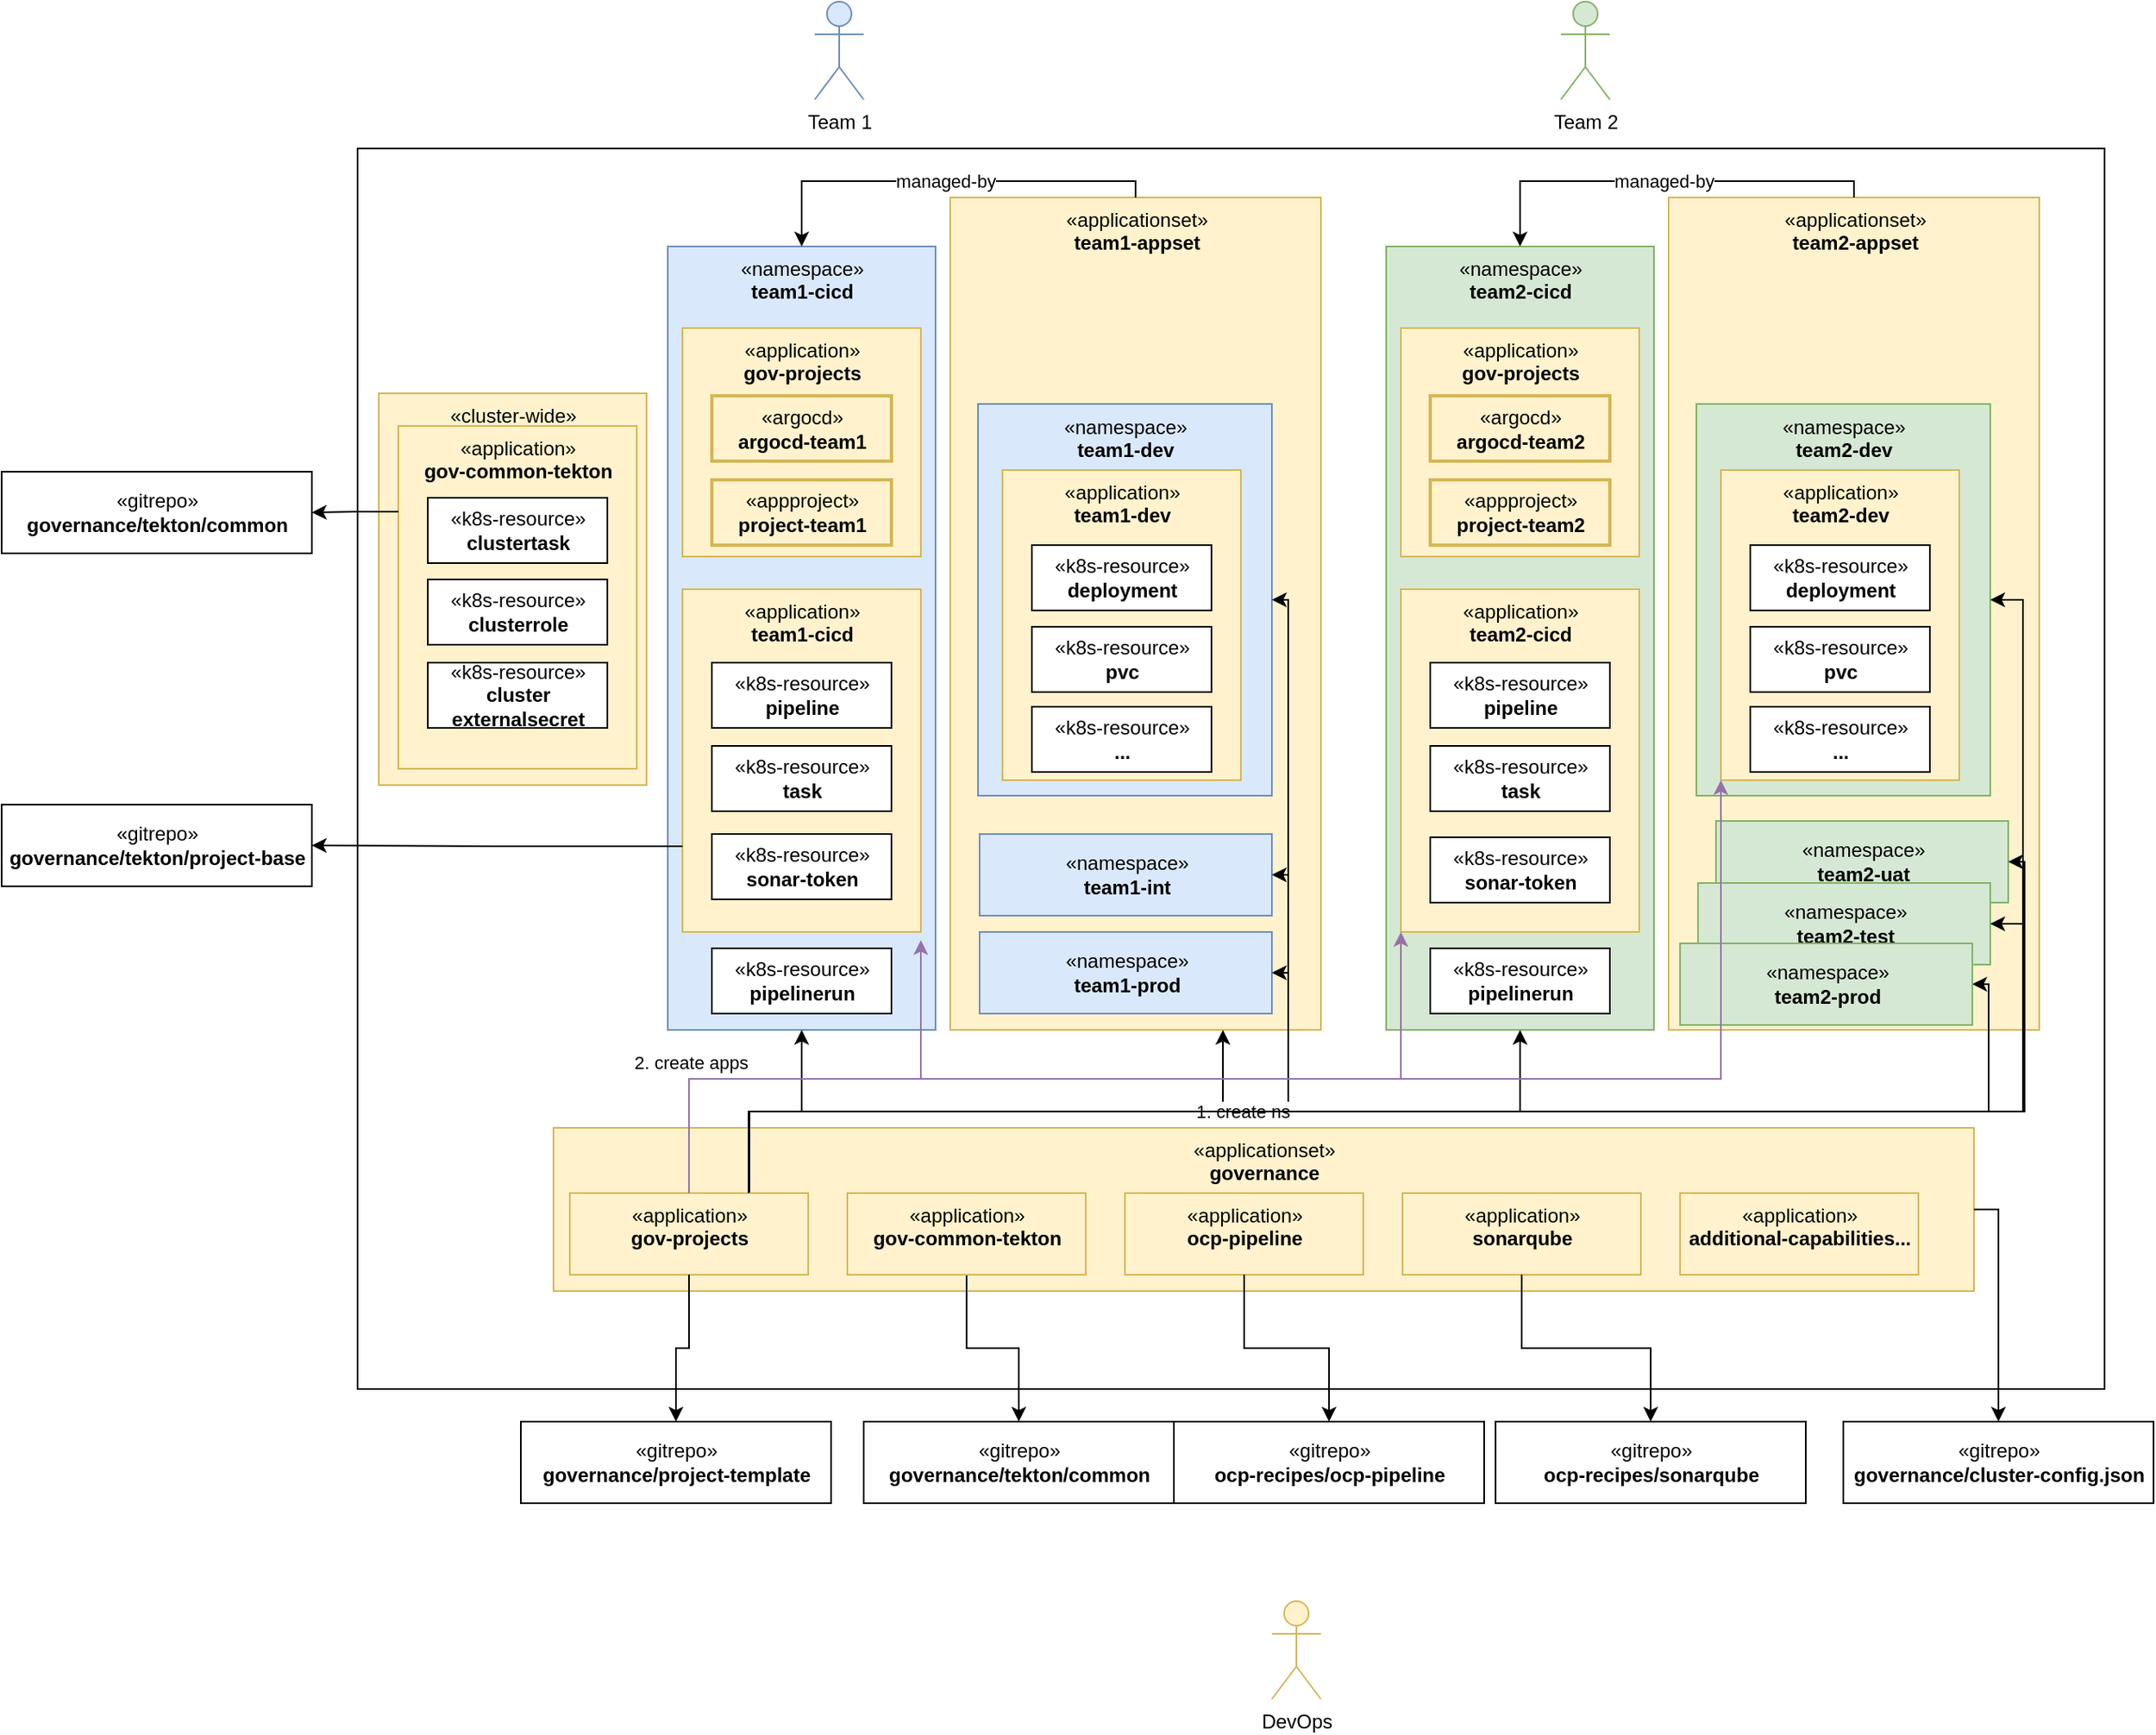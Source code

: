 <mxfile>
    <diagram id="HNz4aHPawsNjb2ZaP5DI" name="GitOps_Dependency">
        <mxGraphModel dx="1848" dy="749" grid="1" gridSize="10" guides="1" tooltips="1" connect="1" arrows="1" fold="1" page="1" pageScale="1" pageWidth="827" pageHeight="1169" background="#ffffff" math="0" shadow="0">
            <root>
                <mxCell id="BHyYMGh8PjDgpJJhXTSf-0"/>
                <mxCell id="BHyYMGh8PjDgpJJhXTSf-1" parent="BHyYMGh8PjDgpJJhXTSf-0"/>
                <mxCell id="BHyYMGh8PjDgpJJhXTSf-2" value="" style="rounded=0;whiteSpace=wrap;html=1;" parent="BHyYMGh8PjDgpJJhXTSf-1" vertex="1">
                    <mxGeometry x="-60" y="120" width="1070" height="760" as="geometry"/>
                </mxCell>
                <mxCell id="BHyYMGh8PjDgpJJhXTSf-16" value="«applicationset»&lt;br&gt;&lt;b&gt;team1-appset&lt;/b&gt;" style="html=1;verticalAlign=top;fillColor=#fff2cc;strokeColor=#d6b656;" parent="BHyYMGh8PjDgpJJhXTSf-1" vertex="1">
                    <mxGeometry x="303" y="150" width="227" height="510" as="geometry"/>
                </mxCell>
                <mxCell id="BHyYMGh8PjDgpJJhXTSf-3" value="Team 1" style="shape=umlActor;verticalLabelPosition=bottom;verticalAlign=top;html=1;outlineConnect=0;fillColor=#dae8fc;strokeColor=#6c8ebf;" parent="BHyYMGh8PjDgpJJhXTSf-1" vertex="1">
                    <mxGeometry x="220" y="30" width="30" height="60" as="geometry"/>
                </mxCell>
                <mxCell id="BHyYMGh8PjDgpJJhXTSf-5" value="«namespace»&lt;br&gt;&lt;b&gt;team1-cicd&lt;/b&gt;" style="html=1;verticalAlign=top;fillColor=#dae8fc;strokeColor=#6c8ebf;" parent="BHyYMGh8PjDgpJJhXTSf-1" vertex="1">
                    <mxGeometry x="130" y="180" width="164" height="480" as="geometry"/>
                </mxCell>
                <mxCell id="BHyYMGh8PjDgpJJhXTSf-18" value="«namespace»&lt;br&gt;&lt;b&gt;team1-dev&lt;/b&gt;" style="html=1;verticalAlign=top;fillColor=#dae8fc;strokeColor=#6c8ebf;" parent="BHyYMGh8PjDgpJJhXTSf-1" vertex="1">
                    <mxGeometry x="320" y="276.5" width="180" height="240" as="geometry"/>
                </mxCell>
                <mxCell id="BHyYMGh8PjDgpJJhXTSf-6" value="«application»&lt;br&gt;&lt;b&gt;team1-dev&lt;/b&gt;" style="html=1;verticalAlign=top;fillColor=#fff2cc;strokeColor=#d6b656;" parent="BHyYMGh8PjDgpJJhXTSf-1" vertex="1">
                    <mxGeometry x="335" y="317" width="146" height="190" as="geometry"/>
                </mxCell>
                <mxCell id="BHyYMGh8PjDgpJJhXTSf-7" value="«namespace»&lt;br&gt;&lt;b&gt;team1-int&lt;/b&gt;" style="html=1;fillColor=#dae8fc;strokeColor=#6c8ebf;" parent="BHyYMGh8PjDgpJJhXTSf-1" vertex="1">
                    <mxGeometry x="321" y="540" width="179" height="50" as="geometry"/>
                </mxCell>
                <mxCell id="BHyYMGh8PjDgpJJhXTSf-8" value="«namespace»&lt;br&gt;&lt;b&gt;team1-prod&lt;/b&gt;" style="html=1;fillColor=#dae8fc;strokeColor=#6c8ebf;" parent="BHyYMGh8PjDgpJJhXTSf-1" vertex="1">
                    <mxGeometry x="321" y="600" width="179" height="50" as="geometry"/>
                </mxCell>
                <mxCell id="BHyYMGh8PjDgpJJhXTSf-20" value="«application»&lt;br&gt;&lt;b&gt;gov-projects&lt;/b&gt;" style="html=1;verticalAlign=top;fillColor=#fff2cc;strokeColor=#d6b656;" parent="BHyYMGh8PjDgpJJhXTSf-1" vertex="1">
                    <mxGeometry x="139" y="230" width="146" height="140" as="geometry"/>
                </mxCell>
                <mxCell id="BHyYMGh8PjDgpJJhXTSf-11" value="«k8s-resource»&lt;br&gt;&lt;b&gt;pipelinerun&lt;/b&gt;" style="html=1;" parent="BHyYMGh8PjDgpJJhXTSf-1" vertex="1">
                    <mxGeometry x="157" y="610" width="110" height="40" as="geometry"/>
                </mxCell>
                <mxCell id="BHyYMGh8PjDgpJJhXTSf-31" value="«application»&lt;br&gt;&lt;b&gt;team1-cicd&lt;/b&gt;" style="html=1;verticalAlign=top;fillColor=#fff2cc;strokeColor=#d6b656;" parent="BHyYMGh8PjDgpJJhXTSf-1" vertex="1">
                    <mxGeometry x="139" y="390" width="146" height="210" as="geometry"/>
                </mxCell>
                <mxCell id="BHyYMGh8PjDgpJJhXTSf-12" value="«k8s-resource»&lt;br&gt;&lt;b&gt;deployment&lt;/b&gt;" style="html=1;" parent="BHyYMGh8PjDgpJJhXTSf-1" vertex="1">
                    <mxGeometry x="353" y="363" width="110" height="40" as="geometry"/>
                </mxCell>
                <mxCell id="BHyYMGh8PjDgpJJhXTSf-13" value="«k8s-resource»&lt;br&gt;&lt;b&gt;pvc&lt;/b&gt;" style="html=1;" parent="BHyYMGh8PjDgpJJhXTSf-1" vertex="1">
                    <mxGeometry x="353" y="413" width="110" height="40" as="geometry"/>
                </mxCell>
                <mxCell id="BHyYMGh8PjDgpJJhXTSf-14" value="«k8s-resource»&lt;br&gt;&lt;b&gt;...&lt;/b&gt;" style="html=1;" parent="BHyYMGh8PjDgpJJhXTSf-1" vertex="1">
                    <mxGeometry x="353" y="462" width="110" height="40" as="geometry"/>
                </mxCell>
                <mxCell id="BHyYMGh8PjDgpJJhXTSf-17" value="«applicationset»&lt;br&gt;&lt;b&gt;governance&lt;/b&gt;" style="html=1;verticalAlign=top;fillColor=#fff2cc;strokeColor=#d6b656;" parent="BHyYMGh8PjDgpJJhXTSf-1" vertex="1">
                    <mxGeometry x="60" y="720" width="870" height="100" as="geometry"/>
                </mxCell>
                <mxCell id="BHyYMGh8PjDgpJJhXTSf-19" style="edgeStyle=orthogonalEdgeStyle;html=1;rounded=0;exitX=0.5;exitY=0;exitDx=0;exitDy=0;fillColor=#e1d5e7;strokeColor=#9673a6;" parent="BHyYMGh8PjDgpJJhXTSf-1" source="BHyYMGh8PjDgpJJhXTSf-21" edge="1">
                    <mxGeometry relative="1" as="geometry">
                        <mxPoint x="285" y="605" as="targetPoint"/>
                        <Array as="points">
                            <mxPoint x="143" y="690"/>
                            <mxPoint x="285" y="690"/>
                        </Array>
                    </mxGeometry>
                </mxCell>
                <mxCell id="BHyYMGh8PjDgpJJhXTSf-22" value="" style="edgeStyle=orthogonalEdgeStyle;rounded=0;html=1;exitX=0.5;exitY=0;exitDx=0;exitDy=0;" parent="BHyYMGh8PjDgpJJhXTSf-1" source="BHyYMGh8PjDgpJJhXTSf-21" edge="1">
                    <mxGeometry x="-0.03" y="-20" relative="1" as="geometry">
                        <Array as="points">
                            <mxPoint x="180" y="760"/>
                            <mxPoint x="180" y="710"/>
                            <mxPoint x="470" y="710"/>
                        </Array>
                        <mxPoint x="470" y="660" as="targetPoint"/>
                        <mxPoint as="offset"/>
                    </mxGeometry>
                </mxCell>
                <mxCell id="BHyYMGh8PjDgpJJhXTSf-23" value="2. create apps" style="edgeStyle=orthogonalEdgeStyle;rounded=0;html=1;entryX=0.5;entryY=1;entryDx=0;entryDy=0;exitX=0.75;exitY=0;exitDx=0;exitDy=0;" parent="BHyYMGh8PjDgpJJhXTSf-1" source="BHyYMGh8PjDgpJJhXTSf-21" target="BHyYMGh8PjDgpJJhXTSf-5" edge="1">
                    <mxGeometry x="-0.245" y="47" relative="1" as="geometry">
                        <Array as="points">
                            <mxPoint x="180" y="710"/>
                            <mxPoint x="212" y="710"/>
                        </Array>
                        <mxPoint x="-36" y="17" as="offset"/>
                    </mxGeometry>
                </mxCell>
                <mxCell id="BHyYMGh8PjDgpJJhXTSf-24" style="edgeStyle=orthogonalEdgeStyle;rounded=0;html=1;entryX=1;entryY=0.5;entryDx=0;entryDy=0;exitX=0.75;exitY=0;exitDx=0;exitDy=0;" parent="BHyYMGh8PjDgpJJhXTSf-1" source="BHyYMGh8PjDgpJJhXTSf-21" target="BHyYMGh8PjDgpJJhXTSf-8" edge="1">
                    <mxGeometry relative="1" as="geometry">
                        <Array as="points">
                            <mxPoint x="180" y="710"/>
                            <mxPoint x="510" y="710"/>
                            <mxPoint x="510" y="625"/>
                        </Array>
                    </mxGeometry>
                </mxCell>
                <mxCell id="BHyYMGh8PjDgpJJhXTSf-25" style="edgeStyle=orthogonalEdgeStyle;rounded=0;html=1;entryX=1;entryY=0.5;entryDx=0;entryDy=0;exitX=0.75;exitY=0;exitDx=0;exitDy=0;" parent="BHyYMGh8PjDgpJJhXTSf-1" source="BHyYMGh8PjDgpJJhXTSf-21" target="BHyYMGh8PjDgpJJhXTSf-7" edge="1">
                    <mxGeometry relative="1" as="geometry">
                        <Array as="points">
                            <mxPoint x="180" y="710"/>
                            <mxPoint x="510" y="710"/>
                            <mxPoint x="510" y="565"/>
                        </Array>
                    </mxGeometry>
                </mxCell>
                <mxCell id="BHyYMGh8PjDgpJJhXTSf-26" value="1. create ns" style="edgeStyle=orthogonalEdgeStyle;rounded=0;html=1;entryX=1;entryY=0.5;entryDx=0;entryDy=0;exitX=0.75;exitY=0;exitDx=0;exitDy=0;" parent="BHyYMGh8PjDgpJJhXTSf-1" source="BHyYMGh8PjDgpJJhXTSf-21" target="BHyYMGh8PjDgpJJhXTSf-18" edge="1">
                    <mxGeometry relative="1" as="geometry">
                        <Array as="points">
                            <mxPoint x="180" y="710"/>
                            <mxPoint x="510" y="710"/>
                            <mxPoint x="510" y="397"/>
                        </Array>
                    </mxGeometry>
                </mxCell>
                <mxCell id="BHyYMGh8PjDgpJJhXTSf-21" value="«application»&lt;br&gt;&lt;b&gt;gov-projects&lt;/b&gt;" style="html=1;verticalAlign=top;fillColor=#fff2cc;strokeColor=#d6b656;" parent="BHyYMGh8PjDgpJJhXTSf-1" vertex="1">
                    <mxGeometry x="70" y="760" width="146" height="50" as="geometry"/>
                </mxCell>
                <mxCell id="BHyYMGh8PjDgpJJhXTSf-27" value="«argocd»&lt;br&gt;&lt;b&gt;argocd-team1&lt;/b&gt;" style="html=1;fillColor=#fff2cc;strokeColor=#d6b656;strokeWidth=2;" parent="BHyYMGh8PjDgpJJhXTSf-1" vertex="1">
                    <mxGeometry x="157" y="271.5" width="110" height="40" as="geometry"/>
                </mxCell>
                <mxCell id="BHyYMGh8PjDgpJJhXTSf-28" value="«appproject»&lt;br&gt;&lt;b&gt;project-team1&lt;/b&gt;" style="html=1;fillColor=#fff2cc;strokeColor=#d6b656;strokeWidth=2;" parent="BHyYMGh8PjDgpJJhXTSf-1" vertex="1">
                    <mxGeometry x="157" y="323" width="110" height="40" as="geometry"/>
                </mxCell>
                <mxCell id="BHyYMGh8PjDgpJJhXTSf-9" value="«k8s-resource»&lt;br&gt;&lt;b&gt;pipeline&lt;/b&gt;" style="html=1;" parent="BHyYMGh8PjDgpJJhXTSf-1" vertex="1">
                    <mxGeometry x="157" y="435" width="110" height="40" as="geometry"/>
                </mxCell>
                <mxCell id="BHyYMGh8PjDgpJJhXTSf-10" value="«k8s-resource»&lt;br&gt;&lt;b&gt;task&lt;/b&gt;" style="html=1;" parent="BHyYMGh8PjDgpJJhXTSf-1" vertex="1">
                    <mxGeometry x="157" y="486" width="110" height="40" as="geometry"/>
                </mxCell>
                <mxCell id="BHyYMGh8PjDgpJJhXTSf-32" value="«application»&lt;br&gt;&lt;b&gt;ocp-pipeline&lt;/b&gt;" style="html=1;verticalAlign=top;fillColor=#fff2cc;strokeColor=#d6b656;" parent="BHyYMGh8PjDgpJJhXTSf-1" vertex="1">
                    <mxGeometry x="410" y="760" width="146" height="50" as="geometry"/>
                </mxCell>
                <mxCell id="BHyYMGh8PjDgpJJhXTSf-33" value="«application»&lt;br&gt;&lt;b&gt;sonarqube&lt;/b&gt;" style="html=1;verticalAlign=top;fillColor=#fff2cc;strokeColor=#d6b656;" parent="BHyYMGh8PjDgpJJhXTSf-1" vertex="1">
                    <mxGeometry x="580" y="760" width="146" height="50" as="geometry"/>
                </mxCell>
                <mxCell id="BHyYMGh8PjDgpJJhXTSf-34" value="«application»&lt;br&gt;&lt;b&gt;additional-capabilities...&lt;/b&gt;" style="html=1;verticalAlign=top;fillColor=#fff2cc;strokeColor=#d6b656;" parent="BHyYMGh8PjDgpJJhXTSf-1" vertex="1">
                    <mxGeometry x="750" y="760" width="146" height="50" as="geometry"/>
                </mxCell>
                <mxCell id="BHyYMGh8PjDgpJJhXTSf-61" value="DevOps" style="shape=umlActor;verticalLabelPosition=bottom;verticalAlign=top;html=1;outlineConnect=0;fillColor=#fff2cc;strokeColor=#d6b656;" parent="BHyYMGh8PjDgpJJhXTSf-1" vertex="1">
                    <mxGeometry x="500" y="1010" width="30" height="60" as="geometry"/>
                </mxCell>
                <mxCell id="13" value="«cluster-wide»&lt;br&gt;" style="html=1;verticalAlign=top;fillColor=#fff2cc;strokeColor=#d6b656;" parent="BHyYMGh8PjDgpJJhXTSf-1" vertex="1">
                    <mxGeometry x="-47" y="270" width="164" height="240" as="geometry"/>
                </mxCell>
                <mxCell id="14" value="«application»&lt;br&gt;&lt;b&gt;gov-common-tekton&lt;/b&gt;" style="html=1;verticalAlign=top;fillColor=#fff2cc;strokeColor=#d6b656;" parent="BHyYMGh8PjDgpJJhXTSf-1" vertex="1">
                    <mxGeometry x="-35" y="290" width="146" height="210" as="geometry"/>
                </mxCell>
                <mxCell id="15" value="«k8s-resource»&lt;br&gt;&lt;b&gt;clustertask&lt;/b&gt;" style="html=1;" parent="BHyYMGh8PjDgpJJhXTSf-1" vertex="1">
                    <mxGeometry x="-17" y="334" width="110" height="40" as="geometry"/>
                </mxCell>
                <mxCell id="16" value="«k8s-resource»&lt;br&gt;&lt;b&gt;clusterrole&lt;/b&gt;" style="html=1;" parent="BHyYMGh8PjDgpJJhXTSf-1" vertex="1">
                    <mxGeometry x="-17" y="384" width="110" height="40" as="geometry"/>
                </mxCell>
                <mxCell id="17" value="«k8s-resource»&lt;br&gt;&lt;b&gt;cluster&lt;br&gt;externalsecret&lt;/b&gt;" style="html=1;" parent="BHyYMGh8PjDgpJJhXTSf-1" vertex="1">
                    <mxGeometry x="-17" y="435" width="110" height="40" as="geometry"/>
                </mxCell>
                <mxCell id="18" value="«k8s-resource»&lt;br&gt;&lt;b&gt;sonar-token&lt;/b&gt;" style="html=1;" parent="BHyYMGh8PjDgpJJhXTSf-1" vertex="1">
                    <mxGeometry x="157" y="540" width="110" height="40" as="geometry"/>
                </mxCell>
                <mxCell id="BHyYMGh8PjDgpJJhXTSf-35" value="2ndTeam" parent="BHyYMGh8PjDgpJJhXTSf-0"/>
                <mxCell id="BHyYMGh8PjDgpJJhXTSf-36" value="«applicationset»&lt;br&gt;&lt;b&gt;team2-appset&lt;/b&gt;" style="html=1;verticalAlign=top;fillColor=#fff2cc;strokeColor=#d6b656;" parent="BHyYMGh8PjDgpJJhXTSf-35" vertex="1">
                    <mxGeometry x="743" y="150" width="227" height="510" as="geometry"/>
                </mxCell>
                <mxCell id="BHyYMGh8PjDgpJJhXTSf-37" value="«namespace»&lt;br&gt;&lt;b&gt;team2-cicd&lt;/b&gt;" style="html=1;verticalAlign=top;fillColor=#d5e8d4;strokeColor=#82b366;" parent="BHyYMGh8PjDgpJJhXTSf-35" vertex="1">
                    <mxGeometry x="570" y="180" width="164" height="480" as="geometry"/>
                </mxCell>
                <mxCell id="BHyYMGh8PjDgpJJhXTSf-38" value="«namespace»&lt;br&gt;&lt;b&gt;team2-dev&lt;/b&gt;" style="html=1;verticalAlign=top;fillColor=#d5e8d4;strokeColor=#82b366;" parent="BHyYMGh8PjDgpJJhXTSf-35" vertex="1">
                    <mxGeometry x="760" y="276.5" width="180" height="240" as="geometry"/>
                </mxCell>
                <mxCell id="BHyYMGh8PjDgpJJhXTSf-39" value="«application»&lt;br&gt;&lt;b&gt;team2-dev&lt;/b&gt;" style="html=1;verticalAlign=top;fillColor=#fff2cc;strokeColor=#d6b656;" parent="BHyYMGh8PjDgpJJhXTSf-35" vertex="1">
                    <mxGeometry x="775" y="317" width="146" height="190" as="geometry"/>
                </mxCell>
                <mxCell id="BHyYMGh8PjDgpJJhXTSf-40" value="«namespace»&lt;br&gt;&lt;b&gt;team2-uat&lt;/b&gt;" style="html=1;fillColor=#d5e8d4;strokeColor=#82b366;" parent="BHyYMGh8PjDgpJJhXTSf-35" vertex="1">
                    <mxGeometry x="772" y="532" width="179" height="50" as="geometry"/>
                </mxCell>
                <mxCell id="BHyYMGh8PjDgpJJhXTSf-42" value="«application»&lt;br&gt;&lt;b&gt;gov-projects&lt;/b&gt;" style="html=1;verticalAlign=top;fillColor=#fff2cc;strokeColor=#d6b656;" parent="BHyYMGh8PjDgpJJhXTSf-35" vertex="1">
                    <mxGeometry x="579" y="230" width="146" height="140" as="geometry"/>
                </mxCell>
                <mxCell id="BHyYMGh8PjDgpJJhXTSf-43" value="«k8s-resource»&lt;br&gt;&lt;b&gt;pipelinerun&lt;/b&gt;" style="html=1;" parent="BHyYMGh8PjDgpJJhXTSf-35" vertex="1">
                    <mxGeometry x="597" y="610" width="110" height="40" as="geometry"/>
                </mxCell>
                <mxCell id="BHyYMGh8PjDgpJJhXTSf-44" value="«application»&lt;br&gt;&lt;b&gt;team2-cicd&lt;/b&gt;" style="html=1;verticalAlign=top;fillColor=#fff2cc;strokeColor=#d6b656;" parent="BHyYMGh8PjDgpJJhXTSf-35" vertex="1">
                    <mxGeometry x="579" y="390" width="146" height="210" as="geometry"/>
                </mxCell>
                <mxCell id="BHyYMGh8PjDgpJJhXTSf-45" value="«k8s-resource»&lt;br&gt;&lt;b&gt;deployment&lt;/b&gt;" style="html=1;" parent="BHyYMGh8PjDgpJJhXTSf-35" vertex="1">
                    <mxGeometry x="793" y="363" width="110" height="40" as="geometry"/>
                </mxCell>
                <mxCell id="BHyYMGh8PjDgpJJhXTSf-46" value="«k8s-resource»&lt;br&gt;&lt;b&gt;pvc&lt;/b&gt;" style="html=1;" parent="BHyYMGh8PjDgpJJhXTSf-35" vertex="1">
                    <mxGeometry x="793" y="413" width="110" height="40" as="geometry"/>
                </mxCell>
                <mxCell id="BHyYMGh8PjDgpJJhXTSf-47" value="«k8s-resource»&lt;br&gt;&lt;b&gt;...&lt;/b&gt;" style="html=1;" parent="BHyYMGh8PjDgpJJhXTSf-35" vertex="1">
                    <mxGeometry x="793" y="462" width="110" height="40" as="geometry"/>
                </mxCell>
                <mxCell id="BHyYMGh8PjDgpJJhXTSf-48" value="«argocd»&lt;br&gt;&lt;b&gt;argocd-team2&lt;/b&gt;" style="html=1;fillColor=#fff2cc;strokeColor=#d6b656;strokeWidth=2;" parent="BHyYMGh8PjDgpJJhXTSf-35" vertex="1">
                    <mxGeometry x="597" y="271.5" width="110" height="40" as="geometry"/>
                </mxCell>
                <mxCell id="BHyYMGh8PjDgpJJhXTSf-49" value="«appproject»&lt;br&gt;&lt;b&gt;project-team2&lt;/b&gt;" style="html=1;fillColor=#fff2cc;strokeColor=#d6b656;strokeWidth=2;" parent="BHyYMGh8PjDgpJJhXTSf-35" vertex="1">
                    <mxGeometry x="597" y="323" width="110" height="40" as="geometry"/>
                </mxCell>
                <mxCell id="BHyYMGh8PjDgpJJhXTSf-50" value="«k8s-resource»&lt;br&gt;&lt;b&gt;pipeline&lt;/b&gt;" style="html=1;" parent="BHyYMGh8PjDgpJJhXTSf-35" vertex="1">
                    <mxGeometry x="597" y="435" width="110" height="40" as="geometry"/>
                </mxCell>
                <mxCell id="BHyYMGh8PjDgpJJhXTSf-51" value="«k8s-resource»&lt;br&gt;&lt;b&gt;task&lt;/b&gt;" style="html=1;" parent="BHyYMGh8PjDgpJJhXTSf-35" vertex="1">
                    <mxGeometry x="597" y="486" width="110" height="40" as="geometry"/>
                </mxCell>
                <mxCell id="BHyYMGh8PjDgpJJhXTSf-52" value="Team 2" style="shape=umlActor;verticalLabelPosition=bottom;verticalAlign=top;html=1;outlineConnect=0;fillColor=#d5e8d4;strokeColor=#82b366;" parent="BHyYMGh8PjDgpJJhXTSf-35" vertex="1">
                    <mxGeometry x="677" y="30" width="30" height="60" as="geometry"/>
                </mxCell>
                <mxCell id="BHyYMGh8PjDgpJJhXTSf-53" style="edgeStyle=orthogonalEdgeStyle;rounded=0;html=1;exitX=0.75;exitY=0;exitDx=0;exitDy=0;" parent="BHyYMGh8PjDgpJJhXTSf-35" source="BHyYMGh8PjDgpJJhXTSf-21" target="BHyYMGh8PjDgpJJhXTSf-37" edge="1">
                    <mxGeometry relative="1" as="geometry">
                        <Array as="points">
                            <mxPoint x="180" y="710"/>
                            <mxPoint x="652" y="710"/>
                        </Array>
                    </mxGeometry>
                </mxCell>
                <mxCell id="BHyYMGh8PjDgpJJhXTSf-54" style="edgeStyle=orthogonalEdgeStyle;rounded=0;html=1;entryX=1;entryY=0.5;entryDx=0;entryDy=0;exitX=0.75;exitY=0;exitDx=0;exitDy=0;" parent="BHyYMGh8PjDgpJJhXTSf-35" source="BHyYMGh8PjDgpJJhXTSf-21" target="BHyYMGh8PjDgpJJhXTSf-41" edge="1">
                    <mxGeometry relative="1" as="geometry">
                        <Array as="points">
                            <mxPoint x="180" y="710"/>
                            <mxPoint x="939" y="710"/>
                            <mxPoint x="939" y="632"/>
                        </Array>
                    </mxGeometry>
                </mxCell>
                <mxCell id="BHyYMGh8PjDgpJJhXTSf-55" style="edgeStyle=orthogonalEdgeStyle;rounded=0;html=1;entryX=1;entryY=0.5;entryDx=0;entryDy=0;exitX=0.75;exitY=0;exitDx=0;exitDy=0;" parent="BHyYMGh8PjDgpJJhXTSf-35" source="BHyYMGh8PjDgpJJhXTSf-21" target="BHyYMGh8PjDgpJJhXTSf-40" edge="1">
                    <mxGeometry relative="1" as="geometry">
                        <Array as="points">
                            <mxPoint x="180" y="710"/>
                            <mxPoint x="961" y="710"/>
                            <mxPoint x="961" y="557"/>
                        </Array>
                    </mxGeometry>
                </mxCell>
                <mxCell id="BHyYMGh8PjDgpJJhXTSf-57" value="«namespace»&lt;br&gt;&lt;b&gt;team2-test&lt;/b&gt;" style="html=1;fillColor=#d5e8d4;strokeColor=#82b366;" parent="BHyYMGh8PjDgpJJhXTSf-35" vertex="1">
                    <mxGeometry x="761" y="570" width="179" height="50" as="geometry"/>
                </mxCell>
                <mxCell id="BHyYMGh8PjDgpJJhXTSf-56" style="edgeStyle=orthogonalEdgeStyle;rounded=0;html=1;entryX=1;entryY=0.5;entryDx=0;entryDy=0;exitX=0.75;exitY=0;exitDx=0;exitDy=0;" parent="BHyYMGh8PjDgpJJhXTSf-35" source="BHyYMGh8PjDgpJJhXTSf-21" target="BHyYMGh8PjDgpJJhXTSf-38" edge="1">
                    <mxGeometry relative="1" as="geometry">
                        <Array as="points">
                            <mxPoint x="180" y="710"/>
                            <mxPoint x="960" y="710"/>
                            <mxPoint x="960" y="397"/>
                        </Array>
                    </mxGeometry>
                </mxCell>
                <mxCell id="BHyYMGh8PjDgpJJhXTSf-41" value="«namespace»&lt;br&gt;&lt;b&gt;team2-prod&lt;/b&gt;" style="html=1;fillColor=#d5e8d4;strokeColor=#82b366;" parent="BHyYMGh8PjDgpJJhXTSf-35" vertex="1">
                    <mxGeometry x="750" y="607" width="179" height="50" as="geometry"/>
                </mxCell>
                <mxCell id="BHyYMGh8PjDgpJJhXTSf-58" style="edgeStyle=orthogonalEdgeStyle;rounded=0;html=1;entryX=1;entryY=0.5;entryDx=0;entryDy=0;exitX=0.75;exitY=0;exitDx=0;exitDy=0;" parent="BHyYMGh8PjDgpJJhXTSf-35" source="BHyYMGh8PjDgpJJhXTSf-21" target="BHyYMGh8PjDgpJJhXTSf-57" edge="1">
                    <mxGeometry relative="1" as="geometry">
                        <Array as="points">
                            <mxPoint x="180" y="710"/>
                            <mxPoint x="960" y="710"/>
                            <mxPoint x="960" y="595"/>
                        </Array>
                    </mxGeometry>
                </mxCell>
                <mxCell id="BHyYMGh8PjDgpJJhXTSf-59" style="edgeStyle=orthogonalEdgeStyle;rounded=0;html=1;entryX=0;entryY=1;entryDx=0;entryDy=0;fillColor=#e1d5e7;strokeColor=#9673a6;" parent="BHyYMGh8PjDgpJJhXTSf-35" target="BHyYMGh8PjDgpJJhXTSf-44" edge="1">
                    <mxGeometry relative="1" as="geometry">
                        <Array as="points">
                            <mxPoint x="143" y="760"/>
                            <mxPoint x="143" y="690"/>
                            <mxPoint x="579" y="690"/>
                        </Array>
                        <mxPoint x="143" y="760" as="sourcePoint"/>
                    </mxGeometry>
                </mxCell>
                <mxCell id="BHyYMGh8PjDgpJJhXTSf-60" style="edgeStyle=orthogonalEdgeStyle;rounded=0;html=1;entryX=0;entryY=1;entryDx=0;entryDy=0;fillColor=#e1d5e7;strokeColor=#9673a6;" parent="BHyYMGh8PjDgpJJhXTSf-35" target="BHyYMGh8PjDgpJJhXTSf-39" edge="1">
                    <mxGeometry relative="1" as="geometry">
                        <Array as="points">
                            <mxPoint x="143" y="760"/>
                            <mxPoint x="143" y="690"/>
                            <mxPoint x="775" y="690"/>
                        </Array>
                        <mxPoint x="143" y="760" as="sourcePoint"/>
                    </mxGeometry>
                </mxCell>
                <mxCell id="21" value="«k8s-resource»&lt;br&gt;&lt;b&gt;sonar-token&lt;/b&gt;" style="html=1;" parent="BHyYMGh8PjDgpJJhXTSf-35" vertex="1">
                    <mxGeometry x="597" y="542" width="110" height="40" as="geometry"/>
                </mxCell>
                <mxCell id="BHyYMGh8PjDgpJJhXTSf-62" value="GitRepos" parent="BHyYMGh8PjDgpJJhXTSf-0"/>
                <mxCell id="BHyYMGh8PjDgpJJhXTSf-63" value="«gitrepo»&lt;br&gt;&lt;b&gt;governance/cluster-config.json&lt;/b&gt;" style="html=1;strokeWidth=1;fillColor=none;" parent="BHyYMGh8PjDgpJJhXTSf-62" vertex="1">
                    <mxGeometry x="850" y="900" width="190" height="50" as="geometry"/>
                </mxCell>
                <mxCell id="BHyYMGh8PjDgpJJhXTSf-64" style="edgeStyle=orthogonalEdgeStyle;rounded=0;html=1;entryX=0.5;entryY=0;entryDx=0;entryDy=0;exitX=1;exitY=0.5;exitDx=0;exitDy=0;" parent="BHyYMGh8PjDgpJJhXTSf-62" source="BHyYMGh8PjDgpJJhXTSf-17" target="BHyYMGh8PjDgpJJhXTSf-63" edge="1">
                    <mxGeometry relative="1" as="geometry"/>
                </mxCell>
                <mxCell id="BHyYMGh8PjDgpJJhXTSf-65" value="«gitrepo»&lt;br&gt;&lt;b&gt;governance/project-template&lt;/b&gt;" style="html=1;strokeWidth=1;fillColor=none;" parent="BHyYMGh8PjDgpJJhXTSf-62" vertex="1">
                    <mxGeometry x="40" y="900" width="190" height="50" as="geometry"/>
                </mxCell>
                <mxCell id="BHyYMGh8PjDgpJJhXTSf-66" style="edgeStyle=orthogonalEdgeStyle;rounded=0;html=1;" parent="BHyYMGh8PjDgpJJhXTSf-62" source="BHyYMGh8PjDgpJJhXTSf-21" target="BHyYMGh8PjDgpJJhXTSf-65" edge="1">
                    <mxGeometry relative="1" as="geometry"/>
                </mxCell>
                <mxCell id="BHyYMGh8PjDgpJJhXTSf-67" value="«gitrepo»&lt;br&gt;&lt;b&gt;ocp-recipes/sonarqube&lt;/b&gt;" style="html=1;strokeWidth=1;fillColor=none;" parent="BHyYMGh8PjDgpJJhXTSf-62" vertex="1">
                    <mxGeometry x="637" y="900" width="190" height="50" as="geometry"/>
                </mxCell>
                <mxCell id="BHyYMGh8PjDgpJJhXTSf-68" style="edgeStyle=orthogonalEdgeStyle;rounded=0;html=1;entryX=0.5;entryY=0;entryDx=0;entryDy=0;" parent="BHyYMGh8PjDgpJJhXTSf-62" source="BHyYMGh8PjDgpJJhXTSf-33" target="BHyYMGh8PjDgpJJhXTSf-67" edge="1">
                    <mxGeometry relative="1" as="geometry"/>
                </mxCell>
                <mxCell id="BHyYMGh8PjDgpJJhXTSf-69" value="«gitrepo»&lt;br&gt;&lt;b&gt;governance/tekton/project-base&lt;/b&gt;" style="html=1;strokeWidth=1;fillColor=none;" parent="BHyYMGh8PjDgpJJhXTSf-62" vertex="1">
                    <mxGeometry x="-278" y="522" width="190" height="50" as="geometry"/>
                </mxCell>
                <mxCell id="BHyYMGh8PjDgpJJhXTSf-70" style="edgeStyle=orthogonalEdgeStyle;rounded=0;html=1;entryX=1;entryY=0.5;entryDx=0;entryDy=0;exitX=0;exitY=0.75;exitDx=0;exitDy=0;" parent="BHyYMGh8PjDgpJJhXTSf-62" source="BHyYMGh8PjDgpJJhXTSf-31" target="BHyYMGh8PjDgpJJhXTSf-69" edge="1">
                    <mxGeometry relative="1" as="geometry"/>
                </mxCell>
                <mxCell id="0" value="«gitrepo»&lt;br&gt;&lt;b&gt;ocp-recipes/ocp-pipeline&lt;/b&gt;" style="html=1;strokeWidth=1;fillColor=none;" parent="BHyYMGh8PjDgpJJhXTSf-62" vertex="1">
                    <mxGeometry x="440" y="900" width="190" height="50" as="geometry"/>
                </mxCell>
                <mxCell id="1" style="edgeStyle=orthogonalEdgeStyle;html=1;entryX=0.5;entryY=0;entryDx=0;entryDy=0;rounded=0;" parent="BHyYMGh8PjDgpJJhXTSf-62" source="BHyYMGh8PjDgpJJhXTSf-32" target="0" edge="1">
                    <mxGeometry relative="1" as="geometry"/>
                </mxCell>
                <mxCell id="vV_TW1zHEKYls-sx6KCq-14" style="edgeStyle=orthogonalEdgeStyle;rounded=0;html=1;entryX=1;entryY=0.5;entryDx=0;entryDy=0;startArrow=none;startFill=0;endArrow=classic;endFill=1;exitX=0;exitY=0.25;exitDx=0;exitDy=0;" parent="BHyYMGh8PjDgpJJhXTSf-62" source="14" target="vV_TW1zHEKYls-sx6KCq-13" edge="1">
                    <mxGeometry relative="1" as="geometry">
                        <mxPoint x="-45" y="350" as="sourcePoint"/>
                        <mxPoint x="-95" y="350" as="targetPoint"/>
                    </mxGeometry>
                </mxCell>
                <mxCell id="9" style="edgeStyle=orthogonalEdgeStyle;rounded=0;html=1;entryX=0.5;entryY=0;entryDx=0;entryDy=0;" parent="BHyYMGh8PjDgpJJhXTSf-62" source="7" target="8" edge="1">
                    <mxGeometry relative="1" as="geometry"/>
                </mxCell>
                <mxCell id="7" value="«application»&lt;br&gt;&lt;b&gt;gov-common-tekton&lt;/b&gt;" style="html=1;verticalAlign=top;fillColor=#fff2cc;strokeColor=#d6b656;" parent="BHyYMGh8PjDgpJJhXTSf-62" vertex="1">
                    <mxGeometry x="240" y="760" width="146" height="50" as="geometry"/>
                </mxCell>
                <mxCell id="8" value="«gitrepo»&lt;br&gt;&lt;b&gt;governance/tekton/common&lt;/b&gt;" style="html=1;strokeWidth=1;fillColor=none;" parent="BHyYMGh8PjDgpJJhXTSf-62" vertex="1">
                    <mxGeometry x="250" y="900" width="190" height="50" as="geometry"/>
                </mxCell>
                <mxCell id="10" value="managed-by" style="edgeStyle=orthogonalEdgeStyle;rounded=0;html=1;entryX=0.5;entryY=0;entryDx=0;entryDy=0;exitX=0.5;exitY=0;exitDx=0;exitDy=0;startArrow=classic;startFill=1;endArrow=none;endFill=0;" parent="BHyYMGh8PjDgpJJhXTSf-62" source="BHyYMGh8PjDgpJJhXTSf-5" target="BHyYMGh8PjDgpJJhXTSf-16" edge="1">
                    <mxGeometry relative="1" as="geometry"/>
                </mxCell>
                <mxCell id="11" value="managed-by" style="edgeStyle=orthogonalEdgeStyle;rounded=0;html=1;entryX=0.5;entryY=0;entryDx=0;entryDy=0;exitX=0.5;exitY=0;exitDx=0;exitDy=0;startArrow=classic;startFill=1;endArrow=none;endFill=0;" parent="BHyYMGh8PjDgpJJhXTSf-62" source="BHyYMGh8PjDgpJJhXTSf-37" target="BHyYMGh8PjDgpJJhXTSf-36" edge="1">
                    <mxGeometry relative="1" as="geometry"/>
                </mxCell>
                <mxCell id="vV_TW1zHEKYls-sx6KCq-13" value="«gitrepo»&lt;br&gt;&lt;b&gt;governance/tekton/common&lt;/b&gt;" style="html=1;strokeWidth=1;fillColor=none;" parent="BHyYMGh8PjDgpJJhXTSf-62" vertex="1">
                    <mxGeometry x="-278" y="318" width="190" height="50" as="geometry"/>
                </mxCell>
            </root>
        </mxGraphModel>
    </diagram>
    <diagram id="TUL-UYeq6HDb0CNwIHWx" name="GitOps">
        <mxGraphModel dx="970" dy="712" grid="0" gridSize="10" guides="1" tooltips="1" connect="1" arrows="1" fold="1" page="0" pageScale="1" pageWidth="827" pageHeight="1169" background="#ffffff" math="0" shadow="0">
            <root>
                <mxCell id="nsVgLiraT71_AxL_cq3k-0"/>
                <mxCell id="nsVgLiraT71_AxL_cq3k-1" style="" parent="nsVgLiraT71_AxL_cq3k-0"/>
                <mxCell id="8" value="ArgoCD common / openshift-gitops" style="rounded=0;whiteSpace=wrap;html=1;fillColor=none;strokeColor=#d79b00;verticalAlign=top;" parent="nsVgLiraT71_AxL_cq3k-1" vertex="1">
                    <mxGeometry x="484" y="96" width="430" height="460" as="geometry"/>
                </mxCell>
                <mxCell id="tsx76kW40hrkIDjsJAma-0" value="ArgoCD project specific" style="rounded=0;whiteSpace=wrap;html=1;fillColor=none;strokeColor=#d79b00;verticalAlign=top;" parent="nsVgLiraT71_AxL_cq3k-1" vertex="1">
                    <mxGeometry x="1032" y="96" width="631" height="460" as="geometry"/>
                </mxCell>
                <mxCell id="6ou4WCCmQBVYviTk-9dl-51" value="per project" style="shape=umlFrame;whiteSpace=wrap;html=1;fillColor=#f8cecc;strokeColor=#b85450;swimlaneFillColor=#F8CECC;gradientColor=none;opacity=40;" parent="nsVgLiraT71_AxL_cq3k-1" vertex="1">
                    <mxGeometry x="494" y="356" width="1108" height="180" as="geometry"/>
                </mxCell>
                <mxCell id="nsVgLiraT71_AxL_cq3k-3" value="«Kubernetes»&lt;br&gt;&lt;b&gt;cluster&lt;/b&gt;" style="html=1;verticalAlign=top;" parent="nsVgLiraT71_AxL_cq3k-1" vertex="1">
                    <mxGeometry x="173" y="802" width="750" height="610" as="geometry"/>
                </mxCell>
                <mxCell id="nsVgLiraT71_AxL_cq3k-10" value="namespace-app-&lt;b&gt;cicd&lt;/b&gt;" style="rounded=0;whiteSpace=wrap;html=1;verticalAlign=top;" parent="nsVgLiraT71_AxL_cq3k-1" vertex="1">
                    <mxGeometry x="193" y="1182" width="440" height="210" as="geometry"/>
                </mxCell>
                <mxCell id="nsVgLiraT71_AxL_cq3k-30" style="edgeStyle=orthogonalEdgeStyle;rounded=0;html=1;entryX=0;entryY=0.048;entryDx=0;entryDy=0;entryPerimeter=0;exitX=1;exitY=0.5;exitDx=0;exitDy=0;" parent="nsVgLiraT71_AxL_cq3k-1" source="6ou4WCCmQBVYviTk-9dl-10" target="nsVgLiraT71_AxL_cq3k-29" edge="1">
                    <mxGeometry relative="1" as="geometry">
                        <mxPoint x="557" y="1227" as="sourcePoint"/>
                        <Array as="points">
                            <mxPoint x="663" y="1287"/>
                            <mxPoint x="663" y="1152"/>
                        </Array>
                    </mxGeometry>
                </mxCell>
                <mxCell id="nsVgLiraT71_AxL_cq3k-28" style="edgeStyle=orthogonalEdgeStyle;rounded=0;html=1;entryX=0;entryY=0.048;entryDx=0;entryDy=0;entryPerimeter=0;exitX=1;exitY=0.5;exitDx=0;exitDy=0;" parent="nsVgLiraT71_AxL_cq3k-1" source="6ou4WCCmQBVYviTk-9dl-9" target="nsVgLiraT71_AxL_cq3k-11" edge="1">
                    <mxGeometry relative="1" as="geometry">
                        <Array as="points">
                            <mxPoint x="558" y="1307"/>
                            <mxPoint x="558" y="1297"/>
                            <mxPoint x="663" y="1297"/>
                            <mxPoint x="663" y="1172"/>
                        </Array>
                        <mxPoint x="547" y="1247" as="sourcePoint"/>
                    </mxGeometry>
                </mxCell>
                <mxCell id="nsVgLiraT71_AxL_cq3k-31" style="edgeStyle=orthogonalEdgeStyle;rounded=0;html=1;entryX=0.006;entryY=0.076;entryDx=0;entryDy=0;entryPerimeter=0;exitX=1;exitY=0.5;exitDx=0;exitDy=0;" parent="nsVgLiraT71_AxL_cq3k-1" source="6ou4WCCmQBVYviTk-9dl-8" target="nsVgLiraT71_AxL_cq3k-2" edge="1">
                    <mxGeometry relative="1" as="geometry">
                        <Array as="points">
                            <mxPoint x="537" y="1327"/>
                            <mxPoint x="537" y="1312"/>
                            <mxPoint x="663" y="1312"/>
                            <mxPoint x="663" y="1198"/>
                        </Array>
                        <mxPoint x="537" y="1267" as="sourcePoint"/>
                    </mxGeometry>
                </mxCell>
                <mxCell id="nsVgLiraT71_AxL_cq3k-32" value="manage" style="edgeLabel;html=1;align=center;verticalAlign=middle;resizable=0;points=[];" parent="nsVgLiraT71_AxL_cq3k-31" vertex="1" connectable="0">
                    <mxGeometry x="-0.24" relative="1" as="geometry">
                        <mxPoint x="52" y="-170" as="offset"/>
                    </mxGeometry>
                </mxCell>
                <mxCell id="nsVgLiraT71_AxL_cq3k-17" value="openshift-gitops" style="rounded=0;whiteSpace=wrap;html=1;verticalAlign=top;" parent="nsVgLiraT71_AxL_cq3k-1" vertex="1">
                    <mxGeometry x="193" y="852" width="400" height="210" as="geometry"/>
                </mxCell>
                <mxCell id="nsVgLiraT71_AxL_cq3k-26" style="edgeStyle=none;html=1;" parent="nsVgLiraT71_AxL_cq3k-1" edge="1">
                    <mxGeometry relative="1" as="geometry">
                        <mxPoint x="524" y="1025" as="targetPoint"/>
                    </mxGeometry>
                </mxCell>
                <mxCell id="6ou4WCCmQBVYviTk-9dl-76" value="apply" style="edgeStyle=orthogonalEdgeStyle;rounded=0;html=1;entryX=0;entryY=0.25;entryDx=0;entryDy=0;startArrow=none;startFill=0;endArrow=classic;endFill=1;" parent="nsVgLiraT71_AxL_cq3k-1" source="nsVgLiraT71_AxL_cq3k-23" target="6ou4WCCmQBVYviTk-9dl-75" edge="1">
                    <mxGeometry x="-0.24" y="15" relative="1" as="geometry">
                        <mxPoint x="-1" as="offset"/>
                    </mxGeometry>
                </mxCell>
                <mxCell id="nsVgLiraT71_AxL_cq3k-23" value="DevOps Engineer" style="shape=umlActor;verticalLabelPosition=bottom;verticalAlign=top;html=1;outlineConnect=0;fillColor=#d5e8d4;strokeColor=#82b366;" parent="nsVgLiraT71_AxL_cq3k-1" vertex="1">
                    <mxGeometry x="103" y="967" width="30" height="60" as="geometry"/>
                </mxCell>
                <mxCell id="nsVgLiraT71_AxL_cq3k-24" value="App-Developer" style="shape=umlActor;verticalLabelPosition=bottom;verticalAlign=top;html=1;outlineConnect=0;fillColor=#dae8fc;strokeColor=#6c8ebf;" parent="nsVgLiraT71_AxL_cq3k-1" vertex="1">
                    <mxGeometry x="953" y="1207" width="30" height="60" as="geometry"/>
                </mxCell>
                <mxCell id="nsVgLiraT71_AxL_cq3k-29" value="namespace-app-stage3" style="rounded=0;whiteSpace=wrap;html=1;verticalAlign=top;" parent="nsVgLiraT71_AxL_cq3k-1" vertex="1">
                    <mxGeometry x="721" y="1142" width="170" height="210" as="geometry"/>
                </mxCell>
                <mxCell id="nsVgLiraT71_AxL_cq3k-11" value="namespace-app-stage2" style="rounded=0;whiteSpace=wrap;html=1;verticalAlign=top;" parent="nsVgLiraT71_AxL_cq3k-1" vertex="1">
                    <mxGeometry x="711" y="1162" width="170" height="210" as="geometry"/>
                </mxCell>
                <mxCell id="nsVgLiraT71_AxL_cq3k-2" value="namespace-app-stage1" style="rounded=0;whiteSpace=wrap;html=1;verticalAlign=top;" parent="nsVgLiraT71_AxL_cq3k-1" vertex="1">
                    <mxGeometry x="701" y="1182" width="170" height="210" as="geometry"/>
                </mxCell>
                <mxCell id="nsVgLiraT71_AxL_cq3k-8" value="..." style="rounded=0;whiteSpace=wrap;html=1;fillColor=#dae8fc;strokeColor=#6c8ebf;" parent="nsVgLiraT71_AxL_cq3k-1" vertex="1">
                    <mxGeometry x="761" y="1262" width="90" height="30" as="geometry"/>
                </mxCell>
                <mxCell id="nsVgLiraT71_AxL_cq3k-7" value="pvc" style="rounded=0;whiteSpace=wrap;html=1;fillColor=#dae8fc;strokeColor=#6c8ebf;" parent="nsVgLiraT71_AxL_cq3k-1" vertex="1">
                    <mxGeometry x="751" y="1282" width="90" height="30" as="geometry"/>
                </mxCell>
                <mxCell id="nsVgLiraT71_AxL_cq3k-5" value="ingress" style="rounded=0;whiteSpace=wrap;html=1;fillColor=#dae8fc;strokeColor=#6c8ebf;" parent="nsVgLiraT71_AxL_cq3k-1" vertex="1">
                    <mxGeometry x="741" y="1302" width="90" height="30" as="geometry"/>
                </mxCell>
                <mxCell id="nsVgLiraT71_AxL_cq3k-6" value="service" style="rounded=0;whiteSpace=wrap;html=1;fillColor=#dae8fc;strokeColor=#6c8ebf;" parent="nsVgLiraT71_AxL_cq3k-1" vertex="1">
                    <mxGeometry x="731" y="1322" width="90" height="30" as="geometry"/>
                </mxCell>
                <mxCell id="nsVgLiraT71_AxL_cq3k-4" value="deployment" style="rounded=0;whiteSpace=wrap;html=1;fillColor=#dae8fc;strokeColor=#6c8ebf;" parent="nsVgLiraT71_AxL_cq3k-1" vertex="1">
                    <mxGeometry x="721" y="1342" width="90" height="30" as="geometry"/>
                </mxCell>
                <mxCell id="6ou4WCCmQBVYviTk-9dl-2" style="edgeStyle=orthogonalEdgeStyle;rounded=0;html=1;entryX=0;entryY=0.25;entryDx=0;entryDy=0;exitX=1;exitY=0.5;exitDx=0;exitDy=0;" parent="nsVgLiraT71_AxL_cq3k-1" source="6ou4WCCmQBVYviTk-9dl-7" target="6ou4WCCmQBVYviTk-9dl-8" edge="1">
                    <mxGeometry relative="1" as="geometry">
                        <mxPoint x="418" y="1327" as="sourcePoint"/>
                        <mxPoint x="458" y="1267" as="targetPoint"/>
                    </mxGeometry>
                </mxCell>
                <mxCell id="6ou4WCCmQBVYviTk-9dl-3" style="edgeStyle=orthogonalEdgeStyle;rounded=0;html=1;entryX=0;entryY=0.25;entryDx=0;entryDy=0;exitX=1;exitY=0.5;exitDx=0;exitDy=0;" parent="nsVgLiraT71_AxL_cq3k-1" source="6ou4WCCmQBVYviTk-9dl-7" target="6ou4WCCmQBVYviTk-9dl-9" edge="1">
                    <mxGeometry relative="1" as="geometry">
                        <mxPoint x="418" y="1300" as="sourcePoint"/>
                        <mxPoint x="468" y="1247" as="targetPoint"/>
                    </mxGeometry>
                </mxCell>
                <mxCell id="6ou4WCCmQBVYviTk-9dl-4" value="generate" style="edgeStyle=orthogonalEdgeStyle;rounded=0;html=1;entryX=0;entryY=0.25;entryDx=0;entryDy=0;exitX=1;exitY=0.5;exitDx=0;exitDy=0;" parent="nsVgLiraT71_AxL_cq3k-1" source="6ou4WCCmQBVYviTk-9dl-7" target="6ou4WCCmQBVYviTk-9dl-10" edge="1">
                    <mxGeometry x="-0.426" y="-55" relative="1" as="geometry">
                        <mxPoint x="418" y="1302" as="sourcePoint"/>
                        <mxPoint x="478" y="1227" as="targetPoint"/>
                        <mxPoint as="offset"/>
                        <Array as="points">
                            <mxPoint x="453" y="1297"/>
                            <mxPoint x="453" y="1280"/>
                        </Array>
                    </mxGeometry>
                </mxCell>
                <mxCell id="6ou4WCCmQBVYviTk-9dl-13" value="reference" style="edgeStyle=orthogonalEdgeStyle;rounded=0;html=1;entryX=0;entryY=0.5;entryDx=0;entryDy=0;dashed=1;dashPattern=1 1;exitX=0.5;exitY=1;exitDx=0;exitDy=0;" parent="nsVgLiraT71_AxL_cq3k-1" source="6ou4WCCmQBVYviTk-9dl-7" target="6ou4WCCmQBVYviTk-9dl-11" edge="1">
                    <mxGeometry relative="1" as="geometry">
                        <Array as="points">
                            <mxPoint x="362" y="1467"/>
                        </Array>
                    </mxGeometry>
                </mxCell>
                <mxCell id="6ou4WCCmQBVYviTk-9dl-10" value="«argo-app»&lt;br&gt;&lt;b&gt;app-stage3&lt;/b&gt;" style="html=1;fillColor=#dae8fc;strokeColor=#6c8ebf;" parent="nsVgLiraT71_AxL_cq3k-1" vertex="1">
                    <mxGeometry x="525" y="1272" width="90" height="30" as="geometry"/>
                </mxCell>
                <mxCell id="6ou4WCCmQBVYviTk-9dl-9" value="«argo-app»&lt;br&gt;&lt;b&gt;app-stage2&lt;/b&gt;" style="html=1;fillColor=#dae8fc;strokeColor=#6c8ebf;" parent="nsVgLiraT71_AxL_cq3k-1" vertex="1">
                    <mxGeometry x="515" y="1292" width="90" height="30" as="geometry"/>
                </mxCell>
                <mxCell id="6ou4WCCmQBVYviTk-9dl-14" value="observe (branch/dir)" style="edgeStyle=orthogonalEdgeStyle;rounded=0;html=1;entryX=1;entryY=0.5;entryDx=0;entryDy=0;dashed=1;dashPattern=1 1;exitX=1;exitY=0.5;exitDx=0;exitDy=0;" parent="nsVgLiraT71_AxL_cq3k-1" source="6ou4WCCmQBVYviTk-9dl-8" target="6ou4WCCmQBVYviTk-9dl-12" edge="1">
                    <mxGeometry x="0.142" relative="1" as="geometry">
                        <Array as="points">
                            <mxPoint x="663" y="1327"/>
                            <mxPoint x="663" y="1527"/>
                        </Array>
                        <mxPoint as="offset"/>
                    </mxGeometry>
                </mxCell>
                <mxCell id="6ou4WCCmQBVYviTk-9dl-8" value="«argo-app»&lt;br&gt;&lt;b&gt;app-stage1&lt;/b&gt;" style="html=1;fillColor=#dae8fc;strokeColor=#6c8ebf;" parent="nsVgLiraT71_AxL_cq3k-1" vertex="1">
                    <mxGeometry x="505" y="1312" width="90" height="30" as="geometry"/>
                </mxCell>
                <mxCell id="6ou4WCCmQBVYviTk-9dl-11" value="«git-repo»&lt;br&gt;&lt;b&gt;app-config/argocd&lt;/b&gt;" style="html=1;fillColor=#dae8fc;strokeColor=#6c8ebf;" parent="nsVgLiraT71_AxL_cq3k-1" vertex="1">
                    <mxGeometry x="458" y="1442" width="110" height="50" as="geometry"/>
                </mxCell>
                <mxCell id="6ou4WCCmQBVYviTk-9dl-12" value="«git-repo»&lt;br&gt;&lt;b&gt;app-config/helm&lt;/b&gt;" style="html=1;fillColor=#dae8fc;strokeColor=#6c8ebf;" parent="nsVgLiraT71_AxL_cq3k-1" vertex="1">
                    <mxGeometry x="458" y="1502" width="110" height="50" as="geometry"/>
                </mxCell>
                <mxCell id="6ou4WCCmQBVYviTk-9dl-16" value="«Kubernetes»&lt;br&gt;&lt;b&gt;cluster&lt;/b&gt;" style="html=1;verticalAlign=top;" parent="nsVgLiraT71_AxL_cq3k-1" vertex="1">
                    <mxGeometry x="1715" y="624" width="600" height="400" as="geometry"/>
                </mxCell>
                <mxCell id="6ou4WCCmQBVYviTk-9dl-26" style="edgeStyle=orthogonalEdgeStyle;rounded=0;html=1;entryX=0;entryY=0.5;entryDx=0;entryDy=0;exitX=0.5;exitY=1;exitDx=0;exitDy=0;" parent="nsVgLiraT71_AxL_cq3k-1" source="6ou4WCCmQBVYviTk-9dl-17" target="6ou4WCCmQBVYviTk-9dl-18" edge="1">
                    <mxGeometry relative="1" as="geometry"/>
                </mxCell>
                <mxCell id="6ou4WCCmQBVYviTk-9dl-27" style="edgeStyle=orthogonalEdgeStyle;rounded=0;html=1;entryX=0;entryY=0.5;entryDx=0;entryDy=0;" parent="nsVgLiraT71_AxL_cq3k-1" source="6ou4WCCmQBVYviTk-9dl-17" target="6ou4WCCmQBVYviTk-9dl-19" edge="1">
                    <mxGeometry relative="1" as="geometry">
                        <Array as="points">
                            <mxPoint x="1789" y="909"/>
                        </Array>
                    </mxGeometry>
                </mxCell>
                <mxCell id="6ou4WCCmQBVYviTk-9dl-28" value="deploy" style="edgeStyle=orthogonalEdgeStyle;rounded=0;html=1;entryX=0;entryY=0.5;entryDx=0;entryDy=0;" parent="nsVgLiraT71_AxL_cq3k-1" source="6ou4WCCmQBVYviTk-9dl-17" target="6ou4WCCmQBVYviTk-9dl-20" edge="1">
                    <mxGeometry x="-0.561" relative="1" as="geometry">
                        <Array as="points">
                            <mxPoint x="1789" y="969"/>
                        </Array>
                        <mxPoint as="offset"/>
                    </mxGeometry>
                </mxCell>
                <mxCell id="6ou4WCCmQBVYviTk-9dl-17" value="«namespace»&lt;br&gt;&lt;b&gt;app1-cicd&lt;/b&gt;" style="html=1;" parent="nsVgLiraT71_AxL_cq3k-1" vertex="1">
                    <mxGeometry x="1734" y="789" width="110" height="50" as="geometry"/>
                </mxCell>
                <mxCell id="6ou4WCCmQBVYviTk-9dl-18" value="«namespace»&lt;br&gt;&lt;b&gt;app1-stage1&lt;/b&gt;" style="html=1;" parent="nsVgLiraT71_AxL_cq3k-1" vertex="1">
                    <mxGeometry x="1864" y="824" width="110" height="50" as="geometry"/>
                </mxCell>
                <mxCell id="6ou4WCCmQBVYviTk-9dl-19" value="«namespace»&lt;br&gt;&lt;b&gt;app1-stage2&lt;/b&gt;" style="html=1;" parent="nsVgLiraT71_AxL_cq3k-1" vertex="1">
                    <mxGeometry x="1864" y="884" width="110" height="50" as="geometry"/>
                </mxCell>
                <mxCell id="6ou4WCCmQBVYviTk-9dl-20" value="«namespace»&lt;br&gt;&lt;b&gt;app1-stage3&lt;/b&gt;" style="html=1;" parent="nsVgLiraT71_AxL_cq3k-1" vertex="1">
                    <mxGeometry x="1864" y="944" width="110" height="50" as="geometry"/>
                </mxCell>
                <mxCell id="6ou4WCCmQBVYviTk-9dl-21" value="«namespace»&lt;br&gt;&lt;b&gt;app2-cicd&lt;/b&gt;" style="html=1;" parent="nsVgLiraT71_AxL_cq3k-1" vertex="1">
                    <mxGeometry x="2039" y="789" width="110" height="50" as="geometry"/>
                </mxCell>
                <mxCell id="6ou4WCCmQBVYviTk-9dl-22" value="«namespace»&lt;br&gt;&lt;b&gt;app2-stage1&lt;/b&gt;" style="html=1;" parent="nsVgLiraT71_AxL_cq3k-1" vertex="1">
                    <mxGeometry x="2169" y="824" width="110" height="50" as="geometry"/>
                </mxCell>
                <mxCell id="6ou4WCCmQBVYviTk-9dl-23" value="«namespace»&lt;br&gt;&lt;b&gt;app2-stage2&lt;/b&gt;" style="html=1;" parent="nsVgLiraT71_AxL_cq3k-1" vertex="1">
                    <mxGeometry x="2169" y="884" width="110" height="50" as="geometry"/>
                </mxCell>
                <mxCell id="6ou4WCCmQBVYviTk-9dl-59" value="" style="html=1;dashed=1;fillColor=none;" parent="nsVgLiraT71_AxL_cq3k-1" vertex="1">
                    <mxGeometry x="199" y="1207" width="210" height="175" as="geometry"/>
                </mxCell>
                <mxCell id="6ou4WCCmQBVYviTk-9dl-25" value="«namespace»&lt;br&gt;&lt;b&gt;openshift-gitops&lt;/b&gt;" style="html=1;" parent="nsVgLiraT71_AxL_cq3k-1" vertex="1">
                    <mxGeometry x="1949" y="684" width="110" height="50" as="geometry"/>
                </mxCell>
                <mxCell id="6ou4WCCmQBVYviTk-9dl-32" value="«git-repo»&lt;br&gt;&lt;b&gt;gov/project-tpl&lt;/b&gt;" style="html=1;fillColor=#d5e8d4;strokeColor=#82b366;" parent="nsVgLiraT71_AxL_cq3k-1" vertex="1">
                    <mxGeometry x="93" y="1442" width="110" height="50" as="geometry"/>
                </mxCell>
                <mxCell id="6ou4WCCmQBVYviTk-9dl-36" value="DevOps Engineer" style="shape=umlLifeline;participant=umlActor;perimeter=lifelinePerimeter;whiteSpace=wrap;html=1;container=1;collapsible=0;recursiveResize=0;verticalAlign=top;spacingTop=36;outlineConnect=0;fillColor=#d5e8d4;strokeColor=#82b366;" parent="nsVgLiraT71_AxL_cq3k-1" vertex="1">
                    <mxGeometry x="20" y="136" width="20" height="300" as="geometry"/>
                </mxCell>
                <mxCell id="6ou4WCCmQBVYviTk-9dl-37" value=":k8s-cluster" style="shape=umlLifeline;perimeter=lifelinePerimeter;whiteSpace=wrap;html=1;container=1;collapsible=0;recursiveResize=0;outlineConnect=0;" parent="nsVgLiraT71_AxL_cq3k-1" vertex="1">
                    <mxGeometry x="344" y="136" width="100" height="300" as="geometry"/>
                </mxCell>
                <mxCell id="6ou4WCCmQBVYviTk-9dl-38" value="update gov cluster-configs (capability)" style="html=1;verticalAlign=bottom;endArrow=block;rounded=0;" parent="nsVgLiraT71_AxL_cq3k-1" source="6ou4WCCmQBVYviTk-9dl-36" target="6ou4WCCmQBVYviTk-9dl-40" edge="1">
                    <mxGeometry width="80" relative="1" as="geometry">
                        <mxPoint x="390" y="456" as="sourcePoint"/>
                        <mxPoint x="470" y="456" as="targetPoint"/>
                        <Array as="points">
                            <mxPoint x="50" y="216"/>
                        </Array>
                    </mxGeometry>
                </mxCell>
                <mxCell id="6ou4WCCmQBVYviTk-9dl-39" value="init (cluster-configs)" style="html=1;verticalAlign=bottom;endArrow=block;rounded=0;" parent="nsVgLiraT71_AxL_cq3k-1" source="6ou4WCCmQBVYviTk-9dl-36" target="6ou4WCCmQBVYviTk-9dl-37" edge="1">
                    <mxGeometry width="80" relative="1" as="geometry">
                        <mxPoint x="390" y="456" as="sourcePoint"/>
                        <mxPoint x="470" y="456" as="targetPoint"/>
                        <Array as="points">
                            <mxPoint x="300" y="246"/>
                        </Array>
                    </mxGeometry>
                </mxCell>
                <mxCell id="6ou4WCCmQBVYviTk-9dl-40" value=":governance-repo" style="shape=umlLifeline;perimeter=lifelinePerimeter;whiteSpace=wrap;html=1;container=1;collapsible=0;recursiveResize=0;outlineConnect=0;" parent="nsVgLiraT71_AxL_cq3k-1" vertex="1">
                    <mxGeometry x="220" y="136" width="100" height="300" as="geometry"/>
                </mxCell>
                <mxCell id="6ou4WCCmQBVYviTk-9dl-41" value="create app-set" style="html=1;verticalAlign=bottom;endArrow=block;rounded=0;" parent="nsVgLiraT71_AxL_cq3k-1" source="6ou4WCCmQBVYviTk-9dl-37" target="6ou4WCCmQBVYviTk-9dl-48" edge="1">
                    <mxGeometry width="80" relative="1" as="geometry">
                        <mxPoint x="195.324" y="266" as="sourcePoint"/>
                        <mxPoint x="589.5" y="266" as="targetPoint"/>
                        <Array as="points">
                            <mxPoint x="420" y="260"/>
                        </Array>
                    </mxGeometry>
                </mxCell>
                <mxCell id="6ou4WCCmQBVYviTk-9dl-48" value=":argo-cd" style="shape=umlLifeline;perimeter=lifelinePerimeter;whiteSpace=wrap;html=1;container=1;collapsible=0;recursiveResize=0;outlineConnect=0;fillColor=#ffe6cc;strokeColor=#d79b00;" parent="nsVgLiraT71_AxL_cq3k-1" vertex="1">
                    <mxGeometry x="498" y="136" width="100" height="300" as="geometry"/>
                </mxCell>
                <mxCell id="6ou4WCCmQBVYviTk-9dl-49" value=":argo-project" style="shape=umlLifeline;perimeter=lifelinePerimeter;whiteSpace=wrap;html=1;container=1;collapsible=0;recursiveResize=0;outlineConnect=0;fillColor=#ffe6cc;strokeColor=#d79b00;" parent="nsVgLiraT71_AxL_cq3k-1" vertex="1">
                    <mxGeometry x="1178" y="136" width="100" height="300" as="geometry"/>
                </mxCell>
                <mxCell id="6ou4WCCmQBVYviTk-9dl-50" value="*:argo-app" style="shape=umlLifeline;perimeter=lifelinePerimeter;whiteSpace=wrap;html=1;container=1;collapsible=0;recursiveResize=0;outlineConnect=0;fillColor=#ffe6cc;strokeColor=#d79b00;" parent="nsVgLiraT71_AxL_cq3k-1" vertex="1">
                    <mxGeometry x="1321" y="136" width="100" height="400" as="geometry"/>
                </mxCell>
                <mxCell id="6ou4WCCmQBVYviTk-9dl-52" value="create" style="html=1;verticalAlign=bottom;endArrow=block;rounded=0;labelBackgroundColor=none;" parent="nsVgLiraT71_AxL_cq3k-1" source="6ou4WCCmQBVYviTk-9dl-48" target="1" edge="1">
                    <mxGeometry width="80" relative="1" as="geometry">
                        <mxPoint x="579.324" y="397" as="sourcePoint"/>
                        <mxPoint x="783.5" y="397" as="targetPoint"/>
                        <Array as="points">
                            <mxPoint x="1080" y="376"/>
                        </Array>
                    </mxGeometry>
                </mxCell>
                <mxCell id="6ou4WCCmQBVYviTk-9dl-53" value="create" style="html=1;verticalAlign=bottom;endArrow=block;rounded=0;labelBackgroundColor=none;" parent="nsVgLiraT71_AxL_cq3k-1" source="6ou4WCCmQBVYviTk-9dl-48" target="6ou4WCCmQBVYviTk-9dl-49" edge="1">
                    <mxGeometry width="80" relative="1" as="geometry">
                        <mxPoint x="579.324" y="416" as="sourcePoint"/>
                        <mxPoint x="913.5" y="416" as="targetPoint"/>
                        <Array as="points">
                            <mxPoint x="1090" y="396"/>
                        </Array>
                    </mxGeometry>
                </mxCell>
                <mxCell id="6ou4WCCmQBVYviTk-9dl-54" value="create" style="html=1;verticalAlign=bottom;endArrow=block;rounded=0;labelBackgroundColor=none;" parent="nsVgLiraT71_AxL_cq3k-1" source="6ou4WCCmQBVYviTk-9dl-48" target="6ou4WCCmQBVYviTk-9dl-50" edge="1">
                    <mxGeometry width="80" relative="1" as="geometry">
                        <mxPoint x="579.324" y="435" as="sourcePoint"/>
                        <mxPoint x="1029.5" y="435" as="targetPoint"/>
                        <Array as="points">
                            <mxPoint x="1050" y="416"/>
                        </Array>
                    </mxGeometry>
                </mxCell>
                <mxCell id="6ou4WCCmQBVYviTk-9dl-55" value=":app" style="shape=umlLifeline;perimeter=lifelinePerimeter;whiteSpace=wrap;html=1;container=1;collapsible=0;recursiveResize=0;outlineConnect=0;fillColor=#dae8fc;strokeColor=#6c8ebf;" parent="nsVgLiraT71_AxL_cq3k-1" vertex="1">
                    <mxGeometry x="1488" y="136" width="100" height="400" as="geometry"/>
                </mxCell>
                <mxCell id="6ou4WCCmQBVYviTk-9dl-61" value="reference" style="edgeStyle=orthogonalEdgeStyle;rounded=0;html=1;entryX=0.5;entryY=0;entryDx=0;entryDy=0;startArrow=none;startFill=0;endArrow=classic;endFill=1;exitX=-0.022;exitY=0.443;exitDx=0;exitDy=0;exitPerimeter=0;dashed=1;dashPattern=1 1;" parent="nsVgLiraT71_AxL_cq3k-1" source="6ou4WCCmQBVYviTk-9dl-59" target="6ou4WCCmQBVYviTk-9dl-32" edge="1">
                    <mxGeometry relative="1" as="geometry">
                        <Array as="points">
                            <mxPoint x="148" y="1285"/>
                        </Array>
                    </mxGeometry>
                </mxCell>
                <mxCell id="6ou4WCCmQBVYviTk-9dl-62" value="«k8s»&lt;br&gt;&lt;b&gt;tekon-resources&lt;/b&gt;" style="html=1;fillColor=#ffe6cc;strokeColor=#d79b00;" parent="nsVgLiraT71_AxL_cq3k-1" vertex="1">
                    <mxGeometry x="467" y="1212" width="90" height="30" as="geometry"/>
                </mxCell>
                <mxCell id="6ou4WCCmQBVYviTk-9dl-63" value="ArgoCD" style="shape=umlActor;verticalLabelPosition=bottom;verticalAlign=top;html=1;outlineConnect=0;fillColor=#ffe6cc;strokeColor=#d79b00;" parent="nsVgLiraT71_AxL_cq3k-1" vertex="1">
                    <mxGeometry x="103" y="842" width="30" height="60" as="geometry"/>
                </mxCell>
                <mxCell id="6ou4WCCmQBVYviTk-9dl-64" value="«argo-cd»&lt;br&gt;&lt;b&gt;argocd&lt;/b&gt;" style="html=1;fillColor=#ffe6cc;strokeColor=#d79b00;" parent="nsVgLiraT71_AxL_cq3k-1" vertex="1">
                    <mxGeometry x="313" y="892" width="90" height="30" as="geometry"/>
                </mxCell>
                <mxCell id="6ou4WCCmQBVYviTk-9dl-65" value="«argo-project»&lt;br&gt;&lt;b&gt;default&lt;/b&gt;" style="html=1;fillColor=#ffe6cc;strokeColor=#d79b00;" parent="nsVgLiraT71_AxL_cq3k-1" vertex="1">
                    <mxGeometry x="313" y="942" width="90" height="30" as="geometry"/>
                </mxCell>
                <mxCell id="6ou4WCCmQBVYviTk-9dl-73" value="manage" style="edgeStyle=orthogonalEdgeStyle;rounded=0;html=1;dashed=1;startArrow=none;startFill=0;endArrow=classic;endFill=1;entryX=0.25;entryY=0;entryDx=0;entryDy=0;" parent="nsVgLiraT71_AxL_cq3k-1" source="6ou4WCCmQBVYviTk-9dl-66" target="6ou4WCCmQBVYviTk-9dl-59" edge="1">
                    <mxGeometry relative="1" as="geometry">
                        <mxPoint x="265" y="1202" as="targetPoint"/>
                    </mxGeometry>
                </mxCell>
                <mxCell id="6ou4WCCmQBVYviTk-9dl-72" value="manage" style="edgeStyle=orthogonalEdgeStyle;rounded=0;html=1;startArrow=none;startFill=0;endArrow=classic;endFill=1;dashed=1;" parent="nsVgLiraT71_AxL_cq3k-1" source="6ou4WCCmQBVYviTk-9dl-68" target="6ou4WCCmQBVYviTk-9dl-62" edge="1">
                    <mxGeometry x="0.462" relative="1" as="geometry">
                        <mxPoint as="offset"/>
                    </mxGeometry>
                </mxCell>
                <mxCell id="6ou4WCCmQBVYviTk-9dl-75" value="" style="rounded=0;whiteSpace=wrap;html=1;dashed=1;fillColor=none;strokeColor=#82b366;" parent="nsVgLiraT71_AxL_cq3k-1" vertex="1">
                    <mxGeometry x="202" y="982" width="361" height="60" as="geometry"/>
                </mxCell>
                <mxCell id="2" value="per app" style="shape=umlFrame;whiteSpace=wrap;html=1;fillColor=#DEB8B6;strokeColor=#b85450;swimlaneFillColor=#DEB8B6;opacity=50;" parent="nsVgLiraT71_AxL_cq3k-1" vertex="1">
                    <mxGeometry x="1268" y="376" width="290" height="150" as="geometry"/>
                </mxCell>
                <mxCell id="xsDC2VhEvb90YRFbdPqD-0" value="«git-repo»&lt;br&gt;&lt;b&gt;app-source-code&lt;/b&gt;" style="html=1;fillColor=#dae8fc;strokeColor=#6c8ebf;" parent="nsVgLiraT71_AxL_cq3k-1" vertex="1">
                    <mxGeometry x="457" y="1562" width="110" height="50" as="geometry"/>
                </mxCell>
                <mxCell id="1" value=":argo-cd" style="shape=umlLifeline;perimeter=lifelinePerimeter;whiteSpace=wrap;html=1;container=1;collapsible=0;recursiveResize=0;outlineConnect=0;fillColor=#ffe6cc;strokeColor=#d79b00;" parent="nsVgLiraT71_AxL_cq3k-1" vertex="1">
                    <mxGeometry x="1058" y="136" width="100" height="300" as="geometry"/>
                </mxCell>
                <mxCell id="3" value="*:argo-app" style="shape=umlLifeline;perimeter=lifelinePerimeter;whiteSpace=wrap;html=1;container=1;collapsible=0;recursiveResize=0;outlineConnect=0;fillColor=#ffe6cc;strokeColor=#d79b00;" parent="nsVgLiraT71_AxL_cq3k-1" vertex="1">
                    <mxGeometry x="654" y="136" width="100" height="400" as="geometry"/>
                </mxCell>
                <mxCell id="4" value=":app" style="shape=umlLifeline;perimeter=lifelinePerimeter;whiteSpace=wrap;html=1;container=1;collapsible=0;recursiveResize=0;outlineConnect=0;fillColor=#d5e8d4;strokeColor=#82b366;" parent="nsVgLiraT71_AxL_cq3k-1" vertex="1">
                    <mxGeometry x="778" y="136" width="100" height="400" as="geometry"/>
                </mxCell>
                <mxCell id="5" value="create" style="html=1;verticalAlign=bottom;endArrow=block;rounded=0;labelBackgroundColor=none;" parent="nsVgLiraT71_AxL_cq3k-1" source="6ou4WCCmQBVYviTk-9dl-48" target="3" edge="1">
                    <mxGeometry width="80" relative="1" as="geometry">
                        <mxPoint x="423.5" y="296" as="sourcePoint"/>
                        <mxPoint x="557.5" y="296" as="targetPoint"/>
                        <Array as="points">
                            <mxPoint x="654" y="316"/>
                        </Array>
                    </mxGeometry>
                </mxCell>
                <mxCell id="7" value="per capability" style="shape=umlFrame;whiteSpace=wrap;html=1;fillColor=#d5e8d4;strokeColor=#82b366;swimlaneFillColor=#D5E8D4;opacity=30;" parent="nsVgLiraT71_AxL_cq3k-1" vertex="1">
                    <mxGeometry x="494" y="276" width="390" height="70" as="geometry"/>
                </mxCell>
                <mxCell id="6" value="manage" style="html=1;verticalAlign=bottom;endArrow=block;rounded=0;labelBackgroundColor=none;" parent="nsVgLiraT71_AxL_cq3k-1" source="3" target="4" edge="1">
                    <mxGeometry width="80" relative="1" as="geometry">
                        <mxPoint x="557.5" y="316" as="sourcePoint"/>
                        <mxPoint x="713.5" y="316" as="targetPoint"/>
                    </mxGeometry>
                </mxCell>
                <mxCell id="6ou4WCCmQBVYviTk-9dl-56" value="manage" style="html=1;verticalAlign=bottom;endArrow=none;rounded=0;startArrow=classic;startFill=1;endFill=0;labelBackgroundColor=none;" parent="nsVgLiraT71_AxL_cq3k-1" source="6ou4WCCmQBVYviTk-9dl-55" target="6ou4WCCmQBVYviTk-9dl-50" edge="1">
                    <mxGeometry width="80" relative="1" as="geometry">
                        <mxPoint x="1281" y="526" as="sourcePoint"/>
                        <mxPoint x="1361" y="526" as="targetPoint"/>
                        <Array as="points">
                            <mxPoint x="1501" y="516"/>
                        </Array>
                    </mxGeometry>
                </mxCell>
                <mxCell id="6ou4WCCmQBVYviTk-9dl-67" style="edgeStyle=orthogonalEdgeStyle;rounded=0;html=1;entryX=0.5;entryY=1;entryDx=0;entryDy=0;startArrow=none;startFill=0;endArrow=classic;endFill=1;exitX=0.5;exitY=0;exitDx=0;exitDy=0;" parent="nsVgLiraT71_AxL_cq3k-1" source="6ou4WCCmQBVYviTk-9dl-66" target="6ou4WCCmQBVYviTk-9dl-65" edge="1">
                    <mxGeometry relative="1" as="geometry"/>
                </mxCell>
                <mxCell id="9" style="edgeStyle=orthogonalEdgeStyle;html=1;entryX=0.343;entryY=-0.008;entryDx=0;entryDy=0;entryPerimeter=0;labelBackgroundColor=none;rounded=0;dashed=1;" parent="nsVgLiraT71_AxL_cq3k-1" source="6ou4WCCmQBVYviTk-9dl-66" target="nsVgLiraT71_AxL_cq3k-10" edge="1">
                    <mxGeometry relative="1" as="geometry"/>
                </mxCell>
                <mxCell id="6ou4WCCmQBVYviTk-9dl-66" value="«argo-app»&lt;br&gt;&lt;b&gt;gov-projects&lt;/b&gt;" style="html=1;fillColor=#ffe6cc;strokeColor=#d79b00;" parent="nsVgLiraT71_AxL_cq3k-1" vertex="1">
                    <mxGeometry x="217" y="997" width="90" height="30" as="geometry"/>
                </mxCell>
                <mxCell id="6ou4WCCmQBVYviTk-9dl-71" style="edgeStyle=orthogonalEdgeStyle;rounded=0;html=1;entryX=0.5;entryY=1;entryDx=0;entryDy=0;startArrow=none;startFill=0;endArrow=classic;endFill=1;exitX=0.5;exitY=0;exitDx=0;exitDy=0;" parent="nsVgLiraT71_AxL_cq3k-1" source="6ou4WCCmQBVYviTk-9dl-68" target="6ou4WCCmQBVYviTk-9dl-65" edge="1">
                    <mxGeometry relative="1" as="geometry"/>
                </mxCell>
                <mxCell id="6ou4WCCmQBVYviTk-9dl-68" value="«argo-app»&lt;br&gt;&lt;b&gt;prj-app-pipeline&lt;/b&gt;" style="html=1;fillColor=#ffe6cc;strokeColor=#d79b00;dashed=1;" parent="nsVgLiraT71_AxL_cq3k-1" vertex="1">
                    <mxGeometry x="458" y="997" width="90" height="30" as="geometry"/>
                </mxCell>
                <mxCell id="6ou4WCCmQBVYviTk-9dl-70" style="edgeStyle=orthogonalEdgeStyle;rounded=0;html=1;entryX=0.5;entryY=1;entryDx=0;entryDy=0;startArrow=none;startFill=0;endArrow=classic;endFill=1;" parent="nsVgLiraT71_AxL_cq3k-1" source="6ou4WCCmQBVYviTk-9dl-69" target="6ou4WCCmQBVYviTk-9dl-65" edge="1">
                    <mxGeometry relative="1" as="geometry"/>
                </mxCell>
                <mxCell id="6ou4WCCmQBVYviTk-9dl-69" value="«argo-appset»&lt;br&gt;&lt;b&gt;gov-cluster-config&lt;/b&gt;" style="html=1;fillColor=#ffe6cc;strokeColor=#d79b00;" parent="nsVgLiraT71_AxL_cq3k-1" vertex="1">
                    <mxGeometry x="335" y="997" width="90" height="30" as="geometry"/>
                </mxCell>
                <mxCell id="10" style="edgeStyle=orthogonalEdgeStyle;html=1;entryX=0.5;entryY=0;entryDx=0;entryDy=0;labelBackgroundColor=none;rounded=0;dashed=1;exitX=0.5;exitY=1;exitDx=0;exitDy=0;" parent="nsVgLiraT71_AxL_cq3k-1" source="6ou4WCCmQBVYviTk-9dl-66" target="nsVgLiraT71_AxL_cq3k-29" edge="1">
                    <mxGeometry relative="1" as="geometry">
                        <mxPoint x="282.059" y="1037" as="sourcePoint"/>
                        <mxPoint x="338.142" y="1190.32" as="targetPoint"/>
                        <Array as="points">
                            <mxPoint x="262" y="1102"/>
                            <mxPoint x="806" y="1102"/>
                        </Array>
                    </mxGeometry>
                </mxCell>
                <mxCell id="6ou4WCCmQBVYviTk-9dl-1" style="edgeStyle=orthogonalEdgeStyle;rounded=0;html=1;exitX=0;exitY=0.5;exitDx=0;exitDy=0;" parent="nsVgLiraT71_AxL_cq3k-1" source="6ou4WCCmQBVYviTk-9dl-7" target="6ou4WCCmQBVYviTk-9dl-6" edge="1">
                    <mxGeometry relative="1" as="geometry">
                        <mxPoint x="362" y="1282" as="sourcePoint"/>
                    </mxGeometry>
                </mxCell>
                <mxCell id="6ou4WCCmQBVYviTk-9dl-5" value="«argo-cd»&lt;br&gt;&lt;b&gt;argo-app&lt;/b&gt;" style="html=1;fillColor=#ffe6cc;strokeColor=#d79b00;" parent="nsVgLiraT71_AxL_cq3k-1" vertex="1">
                    <mxGeometry x="203" y="1222" width="90" height="30" as="geometry"/>
                </mxCell>
                <mxCell id="6ou4WCCmQBVYviTk-9dl-6" value="«argo-project»&lt;br&gt;&lt;b&gt;argo-app-prj&lt;/b&gt;" style="html=1;fillColor=#ffe6cc;strokeColor=#d79b00;" parent="nsVgLiraT71_AxL_cq3k-1" vertex="1">
                    <mxGeometry x="203" y="1284" width="90" height="30" as="geometry"/>
                </mxCell>
                <mxCell id="6ou4WCCmQBVYviTk-9dl-7" value="«argo-app»&lt;br&gt;&lt;b&gt;app-bootstrap&lt;/b&gt;" style="html=1;fillColor=#ffe6cc;strokeColor=#d79b00;" parent="nsVgLiraT71_AxL_cq3k-1" vertex="1">
                    <mxGeometry x="313" y="1284" width="90" height="30" as="geometry"/>
                </mxCell>
                <mxCell id="14" value="&lt;h1&gt;&lt;span&gt;Namespace/Structure&lt;br&gt;&lt;/span&gt;&lt;span style=&quot;font-size: 12px ; font-weight: normal&quot;&gt;Any project consist of a cicd-namespace and the stage related namesapces. The cicd-namespace holds the project pipeline configuration (taks, pipelineruns)&lt;/span&gt;&lt;br&gt;&lt;/h1&gt;" style="text;html=1;strokeColor=none;fillColor=none;spacing=5;spacingTop=-20;whiteSpace=wrap;overflow=hidden;rounded=0;opacity=50;" parent="nsVgLiraT71_AxL_cq3k-1" vertex="1">
                    <mxGeometry x="1720" y="510" width="580" height="100" as="geometry"/>
                </mxCell>
                <mxCell id="16" value="&lt;h1&gt;&lt;span&gt;Sequence&lt;br&gt;&lt;/span&gt;&lt;span style=&quot;font-size: 12px ; font-weight: normal&quot;&gt;The flow to interact and setup the entire configuration&lt;/span&gt;&lt;br&gt;&lt;/h1&gt;" style="text;html=1;strokeColor=none;fillColor=none;spacing=5;spacingTop=-20;whiteSpace=wrap;overflow=hidden;rounded=0;opacity=50;" parent="nsVgLiraT71_AxL_cq3k-1" vertex="1">
                    <mxGeometry x="18" y="22" width="580" height="66" as="geometry"/>
                </mxCell>
                <mxCell id="17" value="&lt;h1&gt;&lt;span&gt;Deployment Objects&lt;br&gt;&lt;/span&gt;&lt;span style=&quot;font-size: 12px ; font-weight: normal&quot;&gt;Visualization of the deployed objects and their relationships&lt;/span&gt;&lt;br&gt;&lt;/h1&gt;" style="text;html=1;strokeColor=none;fillColor=none;spacing=5;spacingTop=-20;whiteSpace=wrap;overflow=hidden;rounded=0;opacity=50;" parent="nsVgLiraT71_AxL_cq3k-1" vertex="1">
                    <mxGeometry x="45" y="709" width="580" height="66" as="geometry"/>
                </mxCell>
            </root>
        </mxGraphModel>
    </diagram>
    <diagram id="RUgv9iT4EDyQkOE950IH" name="GitOps_AOD">
        <mxGraphModel dx="1504" dy="1417" grid="0" gridSize="10" guides="0" tooltips="1" connect="0" arrows="1" fold="1" page="0" pageScale="1" pageWidth="827" pageHeight="1169" math="0" shadow="0">
            <root>
                <mxCell id="F1GaIqHtqhszw9nzJvtO-0"/>
                <mxCell id="F1GaIqHtqhszw9nzJvtO-1" style="" parent="F1GaIqHtqhszw9nzJvtO-0"/>
                <mxCell id="9uJTLufEQyKw7kwq43cz-29" value="Infrastructure / Hardware / Network" style="rounded=0;whiteSpace=wrap;html=1;strokeColor=#6C8EBF;" parent="F1GaIqHtqhszw9nzJvtO-1" vertex="1">
                    <mxGeometry x="-110" y="410" width="710" height="60" as="geometry"/>
                </mxCell>
                <mxCell id="9uJTLufEQyKw7kwq43cz-30" value="Storage" style="rounded=0;whiteSpace=wrap;html=1;strokeColor=#6C8EBF;" parent="F1GaIqHtqhszw9nzJvtO-1" vertex="1">
                    <mxGeometry x="-110" y="340" width="160" height="60" as="geometry"/>
                </mxCell>
                <mxCell id="9uJTLufEQyKw7kwq43cz-31" value="OpenShift" style="rounded=0;whiteSpace=wrap;html=1;strokeColor=#6C8EBF;verticalAlign=bottom;" parent="F1GaIqHtqhszw9nzJvtO-1" vertex="1">
                    <mxGeometry x="-110" y="90" width="610" height="240" as="geometry"/>
                </mxCell>
                <mxCell id="9uJTLufEQyKw7kwq43cz-32" value="Hypervisor" style="rounded=0;whiteSpace=wrap;html=1;strokeColor=#6C8EBF;" parent="F1GaIqHtqhszw9nzJvtO-1" vertex="1">
                    <mxGeometry x="60" y="340" width="540" height="60" as="geometry"/>
                </mxCell>
                <mxCell id="9uJTLufEQyKw7kwq43cz-33" value="Core Capabilities" style="rounded=0;whiteSpace=wrap;html=1;strokeColor=#6C8EBF;verticalAlign=bottom;" parent="F1GaIqHtqhszw9nzJvtO-1" vertex="1">
                    <mxGeometry x="-100" y="246" width="510" height="60" as="geometry"/>
                </mxCell>
                <mxCell id="9uJTLufEQyKw7kwq43cz-34" value="Logging" style="rounded=0;whiteSpace=wrap;html=1;strokeColor=#6C8EBF;" parent="F1GaIqHtqhszw9nzJvtO-1" vertex="1">
                    <mxGeometry x="-9" y="256" width="70" height="30" as="geometry"/>
                </mxCell>
                <mxCell id="9uJTLufEQyKw7kwq43cz-35" value="Monitoring" style="rounded=0;whiteSpace=wrap;html=1;strokeColor=#6C8EBF;" parent="F1GaIqHtqhszw9nzJvtO-1" vertex="1">
                    <mxGeometry x="71" y="256" width="70" height="30" as="geometry"/>
                </mxCell>
                <mxCell id="9uJTLufEQyKw7kwq43cz-36" value="Tekton" style="rounded=0;whiteSpace=wrap;html=1;strokeColor=#6C8EBF;" parent="F1GaIqHtqhszw9nzJvtO-1" vertex="1">
                    <mxGeometry x="151" y="256" width="70" height="30" as="geometry"/>
                </mxCell>
                <mxCell id="9uJTLufEQyKw7kwq43cz-37" value="Argo CD" style="rounded=0;whiteSpace=wrap;html=1;strokeColor=#6C8EBF;" parent="F1GaIqHtqhszw9nzJvtO-1" vertex="1">
                    <mxGeometry x="231" y="256" width="70" height="30" as="geometry"/>
                </mxCell>
                <mxCell id="9uJTLufEQyKw7kwq43cz-39" value="Middleware" style="rounded=0;whiteSpace=wrap;html=1;strokeColor=#6C8EBF;verticalAlign=bottom;" parent="F1GaIqHtqhszw9nzJvtO-1" vertex="1">
                    <mxGeometry x="-100" y="180" width="510" height="60" as="geometry"/>
                </mxCell>
                <mxCell id="9uJTLufEQyKw7kwq43cz-40" value="Secrets Mng" style="rounded=0;whiteSpace=wrap;html=1;strokeColor=#6C8EBF;" parent="F1GaIqHtqhszw9nzJvtO-1" vertex="1">
                    <mxGeometry x="-9" y="190" width="70" height="30" as="geometry"/>
                </mxCell>
                <mxCell id="9uJTLufEQyKw7kwq43cz-41" value="Messaging" style="rounded=0;whiteSpace=wrap;html=1;strokeColor=#6C8EBF;" parent="F1GaIqHtqhszw9nzJvtO-1" vertex="1">
                    <mxGeometry x="71" y="190" width="70" height="30" as="geometry"/>
                </mxCell>
                <mxCell id="9uJTLufEQyKw7kwq43cz-42" value="CP4*" style="rounded=0;whiteSpace=wrap;html=1;strokeColor=#6C8EBF;" parent="F1GaIqHtqhszw9nzJvtO-1" vertex="1">
                    <mxGeometry x="151" y="190" width="70" height="30" as="geometry"/>
                </mxCell>
                <mxCell id="9uJTLufEQyKw7kwq43cz-43" value="ACM" style="rounded=0;whiteSpace=wrap;html=1;strokeColor=#6C8EBF;" parent="F1GaIqHtqhszw9nzJvtO-1" vertex="1">
                    <mxGeometry x="231" y="190" width="70" height="30" as="geometry"/>
                </mxCell>
                <mxCell id="9uJTLufEQyKw7kwq43cz-45" value="Application Layer" style="rounded=0;whiteSpace=wrap;html=1;strokeColor=#6C8EBF;verticalAlign=bottom;" parent="F1GaIqHtqhszw9nzJvtO-1" vertex="1">
                    <mxGeometry x="-100" y="110" width="510" height="60" as="geometry"/>
                </mxCell>
                <mxCell id="9uJTLufEQyKw7kwq43cz-46" value="App" style="rounded=0;whiteSpace=wrap;html=1;strokeColor=#6C8EBF;" parent="F1GaIqHtqhszw9nzJvtO-1" vertex="1">
                    <mxGeometry x="-90" y="120" width="70" height="30" as="geometry"/>
                </mxCell>
                <mxCell id="9uJTLufEQyKw7kwq43cz-47" value="Comonent" style="rounded=0;whiteSpace=wrap;html=1;strokeColor=#6C8EBF;" parent="F1GaIqHtqhszw9nzJvtO-1" vertex="1">
                    <mxGeometry x="-10" y="120" width="70" height="30" as="geometry"/>
                </mxCell>
                <mxCell id="9uJTLufEQyKw7kwq43cz-48" value="Pipeline" style="rounded=0;whiteSpace=wrap;html=1;strokeColor=#6C8EBF;" parent="F1GaIqHtqhszw9nzJvtO-1" vertex="1">
                    <mxGeometry x="310" y="120" width="70" height="30" as="geometry"/>
                </mxCell>
                <mxCell id="9uJTLufEQyKw7kwq43cz-49" value="Services" style="rounded=0;whiteSpace=wrap;html=1;strokeColor=#6C8EBF;verticalAlign=bottom;" parent="F1GaIqHtqhszw9nzJvtO-1" vertex="1">
                    <mxGeometry x="510" y="90" width="90" height="240" as="geometry"/>
                </mxCell>
                <mxCell id="9uJTLufEQyKw7kwq43cz-50" value="Repository" style="rounded=0;whiteSpace=wrap;html=1;strokeColor=#6C8EBF;" parent="F1GaIqHtqhszw9nzJvtO-1" vertex="1">
                    <mxGeometry x="520" y="261" width="70" height="30" as="geometry"/>
                </mxCell>
                <mxCell id="9uJTLufEQyKw7kwq43cz-51" value="Registry" style="rounded=0;whiteSpace=wrap;html=1;strokeColor=#6C8EBF;" parent="F1GaIqHtqhszw9nzJvtO-1" vertex="1">
                    <mxGeometry x="520" y="223" width="70" height="30" as="geometry"/>
                </mxCell>
                <mxCell id="9uJTLufEQyKw7kwq43cz-52" value="DNS" style="rounded=0;whiteSpace=wrap;html=1;strokeColor=#6C8EBF;" parent="F1GaIqHtqhszw9nzJvtO-1" vertex="1">
                    <mxGeometry x="520" y="186" width="70" height="30" as="geometry"/>
                </mxCell>
                <mxCell id="9uJTLufEQyKw7kwq43cz-53" value="LB" style="rounded=0;whiteSpace=wrap;html=1;strokeColor=#6C8EBF;" parent="F1GaIqHtqhszw9nzJvtO-1" vertex="1">
                    <mxGeometry x="520" y="148" width="70" height="30" as="geometry"/>
                </mxCell>
                <mxCell id="9uJTLufEQyKw7kwq43cz-54" value="AD" style="rounded=0;whiteSpace=wrap;html=1;strokeColor=#6C8EBF;" parent="F1GaIqHtqhszw9nzJvtO-1" vertex="1">
                    <mxGeometry x="520" y="110" width="70" height="30" as="geometry"/>
                </mxCell>
                <mxCell id="9uJTLufEQyKw7kwq43cz-55" value="&lt;h1&gt;&lt;span&gt;Platform Components&lt;br&gt;&lt;/span&gt;&lt;span style=&quot;font-size: 12px ; font-weight: normal&quot;&gt;Brief overview of the platform components&lt;/span&gt;&lt;br&gt;&lt;/h1&gt;" style="text;html=1;strokeColor=none;fillColor=none;spacing=5;spacingTop=-20;whiteSpace=wrap;overflow=hidden;rounded=0;opacity=50;" parent="F1GaIqHtqhszw9nzJvtO-1" vertex="1">
                    <mxGeometry x="-110" y="-40" width="580" height="66" as="geometry"/>
                </mxCell>
                <mxCell id="9uJTLufEQyKw7kwq43cz-56" value="Governance, Risk &amp;amp; Compliance" style="rounded=0;whiteSpace=wrap;html=1;strokeColor=#6C8EBF;" parent="F1GaIqHtqhszw9nzJvtO-1" vertex="1">
                    <mxGeometry x="420" y="110" width="73" height="198" as="geometry"/>
                </mxCell>
                <mxCell id="9uJTLufEQyKw7kwq43cz-57" value="Storage" style="rounded=0;whiteSpace=wrap;html=1;strokeColor=#6C8EBF;" parent="F1GaIqHtqhszw9nzJvtO-1" vertex="1">
                    <mxGeometry x="310" y="256" width="70" height="30" as="geometry"/>
                </mxCell>
                <mxCell id="9uJTLufEQyKw7kwq43cz-58" value="etc" style="rounded=0;whiteSpace=wrap;html=1;strokeColor=#6C8EBF;" parent="F1GaIqHtqhszw9nzJvtO-1" vertex="1">
                    <mxGeometry x="310" y="190" width="70" height="30" as="geometry"/>
                </mxCell>
                <mxCell id="9uJTLufEQyKw7kwq43cz-59" value="Core" style="rounded=0;whiteSpace=wrap;html=1;strokeColor=#6C8EBF;" parent="F1GaIqHtqhszw9nzJvtO-1" vertex="1">
                    <mxGeometry x="-90" y="256" width="70" height="30" as="geometry"/>
                </mxCell>
                <mxCell id="9uJTLufEQyKw7kwq43cz-60" value="DB" style="rounded=0;whiteSpace=wrap;html=1;strokeColor=#6C8EBF;" parent="F1GaIqHtqhszw9nzJvtO-1" vertex="1">
                    <mxGeometry x="-90" y="190" width="70" height="30" as="geometry"/>
                </mxCell>
                <mxCell id="qKZFTl7ylNDM80WWFMZM-29" value="" style="rounded=0;whiteSpace=wrap;html=1;strokeColor=#6C8EBF;" parent="F1GaIqHtqhszw9nzJvtO-1" vertex="1">
                    <mxGeometry x="-70" y="730" width="210" height="50" as="geometry"/>
                </mxCell>
                <mxCell id="qKZFTl7ylNDM80WWFMZM-30" value="ClusterTask" style="rounded=0;whiteSpace=wrap;html=1;strokeColor=#6C8EBF;" parent="F1GaIqHtqhszw9nzJvtO-1" vertex="1">
                    <mxGeometry x="-40" y="741" width="70" height="30" as="geometry"/>
                </mxCell>
                <mxCell id="qKZFTl7ylNDM80WWFMZM-31" value="RBAC" style="rounded=0;whiteSpace=wrap;html=1;strokeColor=#6C8EBF;" parent="F1GaIqHtqhszw9nzJvtO-1" vertex="1">
                    <mxGeometry x="40" y="741" width="70" height="30" as="geometry"/>
                </mxCell>
                <mxCell id="qKZFTl7ylNDM80WWFMZM-32" value="" style="rounded=0;whiteSpace=wrap;html=1;strokeColor=#6C8EBF;" parent="F1GaIqHtqhszw9nzJvtO-1" vertex="1">
                    <mxGeometry x="160" y="730" width="250" height="50" as="geometry"/>
                </mxCell>
                <mxCell id="qKZFTl7ylNDM80WWFMZM-33" value="Namespace" style="rounded=0;whiteSpace=wrap;html=1;strokeColor=#6C8EBF;" parent="F1GaIqHtqhszw9nzJvtO-1" vertex="1">
                    <mxGeometry x="170" y="741" width="70" height="30" as="geometry"/>
                </mxCell>
                <mxCell id="qKZFTl7ylNDM80WWFMZM-34" value="Quota/Limits" style="rounded=0;whiteSpace=wrap;html=1;strokeColor=#6C8EBF;" parent="F1GaIqHtqhszw9nzJvtO-1" vertex="1">
                    <mxGeometry x="250" y="741" width="70" height="30" as="geometry"/>
                </mxCell>
                <mxCell id="qKZFTl7ylNDM80WWFMZM-35" value="etc" style="rounded=0;whiteSpace=wrap;html=1;strokeColor=#6C8EBF;" parent="F1GaIqHtqhszw9nzJvtO-1" vertex="1">
                    <mxGeometry x="330" y="741" width="70" height="30" as="geometry"/>
                </mxCell>
                <mxCell id="qKZFTl7ylNDM80WWFMZM-103" value="Infrastructure / Hardware / Network" style="rounded=0;whiteSpace=wrap;html=1;strokeColor=#6C8EBF;" parent="F1GaIqHtqhszw9nzJvtO-1" vertex="1">
                    <mxGeometry x="-110" y="930" width="710" height="60" as="geometry"/>
                </mxCell>
                <mxCell id="qKZFTl7ylNDM80WWFMZM-104" value="Storage" style="rounded=0;whiteSpace=wrap;html=1;strokeColor=#6C8EBF;" parent="F1GaIqHtqhszw9nzJvtO-1" vertex="1">
                    <mxGeometry x="-110" y="860" width="160" height="60" as="geometry"/>
                </mxCell>
                <mxCell id="qKZFTl7ylNDM80WWFMZM-105" value="OpenShift" style="rounded=0;whiteSpace=wrap;html=1;strokeColor=#6C8EBF;verticalAlign=bottom;" parent="F1GaIqHtqhszw9nzJvtO-1" vertex="1">
                    <mxGeometry x="-110" y="610" width="610" height="240" as="geometry"/>
                </mxCell>
                <mxCell id="qKZFTl7ylNDM80WWFMZM-106" value="Hypervisor" style="rounded=0;whiteSpace=wrap;html=1;strokeColor=#6C8EBF;" parent="F1GaIqHtqhszw9nzJvtO-1" vertex="1">
                    <mxGeometry x="60" y="860" width="540" height="60" as="geometry"/>
                </mxCell>
                <mxCell id="qKZFTl7ylNDM80WWFMZM-107" value="Core Capabilities" style="rounded=0;whiteSpace=wrap;html=1;strokeColor=#6C8EBF;verticalAlign=bottom;" parent="F1GaIqHtqhszw9nzJvtO-1" vertex="1">
                    <mxGeometry x="-100" y="766" width="510" height="60" as="geometry"/>
                </mxCell>
                <mxCell id="qKZFTl7ylNDM80WWFMZM-108" value="Logging" style="rounded=0;whiteSpace=wrap;html=1;strokeColor=#6C8EBF;" parent="F1GaIqHtqhszw9nzJvtO-1" vertex="1">
                    <mxGeometry x="-9" y="776" width="70" height="30" as="geometry"/>
                </mxCell>
                <mxCell id="qKZFTl7ylNDM80WWFMZM-109" value="Monitoring" style="rounded=0;whiteSpace=wrap;html=1;strokeColor=#6C8EBF;" parent="F1GaIqHtqhszw9nzJvtO-1" vertex="1">
                    <mxGeometry x="71" y="776" width="70" height="30" as="geometry"/>
                </mxCell>
                <mxCell id="qKZFTl7ylNDM80WWFMZM-110" value="Tekton" style="rounded=0;whiteSpace=wrap;html=1;strokeColor=#6C8EBF;" parent="F1GaIqHtqhszw9nzJvtO-1" vertex="1">
                    <mxGeometry x="151" y="776" width="70" height="30" as="geometry"/>
                </mxCell>
                <mxCell id="qKZFTl7ylNDM80WWFMZM-111" value="Argo CD" style="rounded=0;whiteSpace=wrap;html=1;strokeColor=#6C8EBF;" parent="F1GaIqHtqhszw9nzJvtO-1" vertex="1">
                    <mxGeometry x="231" y="776" width="70" height="30" as="geometry"/>
                </mxCell>
                <mxCell id="qKZFTl7ylNDM80WWFMZM-112" value="Middleware" style="rounded=0;whiteSpace=wrap;html=1;strokeColor=#6C8EBF;verticalAlign=bottom;" parent="F1GaIqHtqhszw9nzJvtO-1" vertex="1">
                    <mxGeometry x="-100" y="700" width="510" height="60" as="geometry"/>
                </mxCell>
                <mxCell id="qKZFTl7ylNDM80WWFMZM-113" value="Secrets Mng" style="rounded=0;whiteSpace=wrap;html=1;strokeColor=#6C8EBF;" parent="F1GaIqHtqhszw9nzJvtO-1" vertex="1">
                    <mxGeometry x="-9" y="710" width="70" height="30" as="geometry"/>
                </mxCell>
                <mxCell id="qKZFTl7ylNDM80WWFMZM-114" value="Messaging" style="rounded=0;whiteSpace=wrap;html=1;strokeColor=#6C8EBF;" parent="F1GaIqHtqhszw9nzJvtO-1" vertex="1">
                    <mxGeometry x="71" y="710" width="70" height="30" as="geometry"/>
                </mxCell>
                <mxCell id="qKZFTl7ylNDM80WWFMZM-115" value="CP4*" style="rounded=0;whiteSpace=wrap;html=1;strokeColor=#6C8EBF;" parent="F1GaIqHtqhszw9nzJvtO-1" vertex="1">
                    <mxGeometry x="151" y="710" width="70" height="30" as="geometry"/>
                </mxCell>
                <mxCell id="qKZFTl7ylNDM80WWFMZM-116" value="ACM" style="rounded=0;whiteSpace=wrap;html=1;strokeColor=#6C8EBF;" parent="F1GaIqHtqhszw9nzJvtO-1" vertex="1">
                    <mxGeometry x="231" y="710" width="70" height="30" as="geometry"/>
                </mxCell>
                <mxCell id="qKZFTl7ylNDM80WWFMZM-117" value="Application Layer" style="rounded=0;whiteSpace=wrap;html=1;strokeColor=#6C8EBF;verticalAlign=bottom;" parent="F1GaIqHtqhszw9nzJvtO-1" vertex="1">
                    <mxGeometry x="-100" y="630" width="510" height="60" as="geometry"/>
                </mxCell>
                <mxCell id="qKZFTl7ylNDM80WWFMZM-118" value="App" style="rounded=0;whiteSpace=wrap;html=1;strokeColor=#6C8EBF;" parent="F1GaIqHtqhszw9nzJvtO-1" vertex="1">
                    <mxGeometry x="-90" y="640" width="70" height="30" as="geometry"/>
                </mxCell>
                <mxCell id="qKZFTl7ylNDM80WWFMZM-119" value="Comonent" style="rounded=0;whiteSpace=wrap;html=1;strokeColor=#6C8EBF;" parent="F1GaIqHtqhszw9nzJvtO-1" vertex="1">
                    <mxGeometry x="-10" y="640" width="70" height="30" as="geometry"/>
                </mxCell>
                <mxCell id="qKZFTl7ylNDM80WWFMZM-120" value="Pipeline" style="rounded=0;whiteSpace=wrap;html=1;strokeColor=#6C8EBF;" parent="F1GaIqHtqhszw9nzJvtO-1" vertex="1">
                    <mxGeometry x="310" y="640" width="70" height="30" as="geometry"/>
                </mxCell>
                <mxCell id="qKZFTl7ylNDM80WWFMZM-121" value="Services" style="rounded=0;whiteSpace=wrap;html=1;strokeColor=#6C8EBF;verticalAlign=bottom;" parent="F1GaIqHtqhszw9nzJvtO-1" vertex="1">
                    <mxGeometry x="510" y="610" width="90" height="240" as="geometry"/>
                </mxCell>
                <mxCell id="qKZFTl7ylNDM80WWFMZM-122" value="Repository" style="rounded=0;whiteSpace=wrap;html=1;strokeColor=#6C8EBF;" parent="F1GaIqHtqhszw9nzJvtO-1" vertex="1">
                    <mxGeometry x="520" y="781" width="70" height="30" as="geometry"/>
                </mxCell>
                <mxCell id="qKZFTl7ylNDM80WWFMZM-123" value="Registry" style="rounded=0;whiteSpace=wrap;html=1;strokeColor=#6C8EBF;" parent="F1GaIqHtqhszw9nzJvtO-1" vertex="1">
                    <mxGeometry x="520" y="743" width="70" height="30" as="geometry"/>
                </mxCell>
                <mxCell id="qKZFTl7ylNDM80WWFMZM-124" value="DNS" style="rounded=0;whiteSpace=wrap;html=1;strokeColor=#6C8EBF;" parent="F1GaIqHtqhszw9nzJvtO-1" vertex="1">
                    <mxGeometry x="520" y="706" width="70" height="30" as="geometry"/>
                </mxCell>
                <mxCell id="qKZFTl7ylNDM80WWFMZM-125" value="LB" style="rounded=0;whiteSpace=wrap;html=1;strokeColor=#6C8EBF;" parent="F1GaIqHtqhszw9nzJvtO-1" vertex="1">
                    <mxGeometry x="520" y="668" width="70" height="30" as="geometry"/>
                </mxCell>
                <mxCell id="qKZFTl7ylNDM80WWFMZM-126" value="AD" style="rounded=0;whiteSpace=wrap;html=1;strokeColor=#6C8EBF;" parent="F1GaIqHtqhszw9nzJvtO-1" vertex="1">
                    <mxGeometry x="520" y="630" width="70" height="30" as="geometry"/>
                </mxCell>
                <mxCell id="qKZFTl7ylNDM80WWFMZM-127" value="Governance, Risk &amp;amp; Compliance" style="rounded=0;whiteSpace=wrap;html=1;strokeColor=#6C8EBF;" parent="F1GaIqHtqhszw9nzJvtO-1" vertex="1">
                    <mxGeometry x="420" y="630" width="73" height="198" as="geometry"/>
                </mxCell>
                <mxCell id="qKZFTl7ylNDM80WWFMZM-128" value="etc" style="rounded=0;whiteSpace=wrap;html=1;strokeColor=#6C8EBF;" parent="F1GaIqHtqhszw9nzJvtO-1" vertex="1">
                    <mxGeometry x="310" y="776" width="70" height="30" as="geometry"/>
                </mxCell>
                <mxCell id="qKZFTl7ylNDM80WWFMZM-129" value="etc" style="rounded=0;whiteSpace=wrap;html=1;strokeColor=#6C8EBF;" parent="F1GaIqHtqhszw9nzJvtO-1" vertex="1">
                    <mxGeometry x="310" y="710" width="70" height="30" as="geometry"/>
                </mxCell>
                <mxCell id="qKZFTl7ylNDM80WWFMZM-130" value="Storage" style="rounded=0;whiteSpace=wrap;html=1;strokeColor=#6C8EBF;" parent="F1GaIqHtqhszw9nzJvtO-1" vertex="1">
                    <mxGeometry x="-90" y="776" width="70" height="30" as="geometry"/>
                </mxCell>
                <mxCell id="qKZFTl7ylNDM80WWFMZM-131" value="DB" style="rounded=0;whiteSpace=wrap;html=1;strokeColor=#6C8EBF;" parent="F1GaIqHtqhszw9nzJvtO-1" vertex="1">
                    <mxGeometry x="-90" y="710" width="70" height="30" as="geometry"/>
                </mxCell>
                <mxCell id="qKZFTl7ylNDM80WWFMZM-132" value="Infrastructure / Hardware / Network" style="rounded=0;whiteSpace=wrap;html=1;strokeColor=#6C8EBF;" parent="F1GaIqHtqhszw9nzJvtO-1" vertex="1">
                    <mxGeometry x="-110" y="930" width="710" height="60" as="geometry"/>
                </mxCell>
                <mxCell id="qKZFTl7ylNDM80WWFMZM-133" value="Storage" style="rounded=0;whiteSpace=wrap;html=1;strokeColor=#6C8EBF;" parent="F1GaIqHtqhszw9nzJvtO-1" vertex="1">
                    <mxGeometry x="-110" y="860" width="160" height="60" as="geometry"/>
                </mxCell>
                <mxCell id="qKZFTl7ylNDM80WWFMZM-134" value="OpenShift" style="rounded=0;whiteSpace=wrap;html=1;strokeColor=#6C8EBF;verticalAlign=bottom;" parent="F1GaIqHtqhszw9nzJvtO-1" vertex="1">
                    <mxGeometry x="-110" y="610" width="610" height="240" as="geometry"/>
                </mxCell>
                <mxCell id="qKZFTl7ylNDM80WWFMZM-135" value="Hypervisor" style="rounded=0;whiteSpace=wrap;html=1;strokeColor=#6C8EBF;" parent="F1GaIqHtqhszw9nzJvtO-1" vertex="1">
                    <mxGeometry x="60" y="860" width="540" height="60" as="geometry"/>
                </mxCell>
                <mxCell id="qKZFTl7ylNDM80WWFMZM-136" value="Core Capabilities" style="rounded=0;whiteSpace=wrap;html=1;strokeColor=#6C8EBF;verticalAlign=bottom;" parent="F1GaIqHtqhszw9nzJvtO-1" vertex="1">
                    <mxGeometry x="-100" y="766" width="510" height="60" as="geometry"/>
                </mxCell>
                <mxCell id="qKZFTl7ylNDM80WWFMZM-137" value="Logging" style="rounded=0;whiteSpace=wrap;html=1;strokeColor=#6C8EBF;" parent="F1GaIqHtqhszw9nzJvtO-1" vertex="1">
                    <mxGeometry x="-9" y="776" width="70" height="30" as="geometry"/>
                </mxCell>
                <mxCell id="qKZFTl7ylNDM80WWFMZM-138" value="Monitoring" style="rounded=0;whiteSpace=wrap;html=1;strokeColor=#6C8EBF;" parent="F1GaIqHtqhszw9nzJvtO-1" vertex="1">
                    <mxGeometry x="71" y="776" width="70" height="30" as="geometry"/>
                </mxCell>
                <mxCell id="qKZFTl7ylNDM80WWFMZM-139" value="Tekton" style="rounded=0;whiteSpace=wrap;html=1;strokeColor=#10739e;fillColor=#b1ddf0;" parent="F1GaIqHtqhszw9nzJvtO-1" vertex="1">
                    <mxGeometry x="151" y="776" width="70" height="30" as="geometry"/>
                </mxCell>
                <mxCell id="qKZFTl7ylNDM80WWFMZM-140" value="Argo CD" style="rounded=0;whiteSpace=wrap;html=1;strokeColor=#b46504;fillColor=#fad7ac;" parent="F1GaIqHtqhszw9nzJvtO-1" vertex="1">
                    <mxGeometry x="231" y="776" width="70" height="30" as="geometry"/>
                </mxCell>
                <mxCell id="qKZFTl7ylNDM80WWFMZM-141" value="Middleware" style="rounded=0;whiteSpace=wrap;html=1;strokeColor=#6C8EBF;verticalAlign=bottom;" parent="F1GaIqHtqhszw9nzJvtO-1" vertex="1">
                    <mxGeometry x="-100" y="700" width="510" height="60" as="geometry"/>
                </mxCell>
                <mxCell id="qKZFTl7ylNDM80WWFMZM-142" value="Secrets Mng" style="rounded=0;whiteSpace=wrap;html=1;strokeColor=#6C8EBF;" parent="F1GaIqHtqhszw9nzJvtO-1" vertex="1">
                    <mxGeometry x="-9" y="710" width="70" height="30" as="geometry"/>
                </mxCell>
                <mxCell id="qKZFTl7ylNDM80WWFMZM-143" value="Messaging" style="rounded=0;whiteSpace=wrap;html=1;strokeColor=#6C8EBF;" parent="F1GaIqHtqhszw9nzJvtO-1" vertex="1">
                    <mxGeometry x="71" y="710" width="70" height="30" as="geometry"/>
                </mxCell>
                <mxCell id="qKZFTl7ylNDM80WWFMZM-144" value="CP4*" style="rounded=0;whiteSpace=wrap;html=1;strokeColor=#6C8EBF;" parent="F1GaIqHtqhszw9nzJvtO-1" vertex="1">
                    <mxGeometry x="151" y="710" width="70" height="30" as="geometry"/>
                </mxCell>
                <mxCell id="qKZFTl7ylNDM80WWFMZM-145" value="ACM" style="rounded=0;whiteSpace=wrap;html=1;strokeColor=#6C8EBF;" parent="F1GaIqHtqhszw9nzJvtO-1" vertex="1">
                    <mxGeometry x="231" y="710" width="70" height="30" as="geometry"/>
                </mxCell>
                <mxCell id="qKZFTl7ylNDM80WWFMZM-146" value="Application Layer" style="rounded=0;whiteSpace=wrap;html=1;strokeColor=#6C8EBF;verticalAlign=bottom;" parent="F1GaIqHtqhszw9nzJvtO-1" vertex="1">
                    <mxGeometry x="-100" y="630" width="510" height="60" as="geometry"/>
                </mxCell>
                <mxCell id="qKZFTl7ylNDM80WWFMZM-147" value="App" style="rounded=0;whiteSpace=wrap;html=1;strokeColor=#6C8EBF;" parent="F1GaIqHtqhszw9nzJvtO-1" vertex="1">
                    <mxGeometry x="-90" y="640" width="70" height="30" as="geometry"/>
                </mxCell>
                <mxCell id="qKZFTl7ylNDM80WWFMZM-148" value="Comonent" style="rounded=0;whiteSpace=wrap;html=1;strokeColor=#6C8EBF;" parent="F1GaIqHtqhszw9nzJvtO-1" vertex="1">
                    <mxGeometry x="-10" y="640" width="70" height="30" as="geometry"/>
                </mxCell>
                <mxCell id="qKZFTl7ylNDM80WWFMZM-149" value="Pipeline" style="rounded=0;whiteSpace=wrap;html=1;strokeColor=#10739e;fillColor=#b1ddf0;" parent="F1GaIqHtqhszw9nzJvtO-1" vertex="1">
                    <mxGeometry x="310" y="640" width="70" height="30" as="geometry"/>
                </mxCell>
                <mxCell id="qKZFTl7ylNDM80WWFMZM-150" value="Services" style="rounded=0;whiteSpace=wrap;html=1;strokeColor=#6C8EBF;verticalAlign=bottom;" parent="F1GaIqHtqhszw9nzJvtO-1" vertex="1">
                    <mxGeometry x="510" y="610" width="90" height="240" as="geometry"/>
                </mxCell>
                <mxCell id="qKZFTl7ylNDM80WWFMZM-151" value="Repository" style="rounded=0;whiteSpace=wrap;html=1;strokeColor=#6C8EBF;" parent="F1GaIqHtqhszw9nzJvtO-1" vertex="1">
                    <mxGeometry x="520" y="781" width="70" height="30" as="geometry"/>
                </mxCell>
                <mxCell id="qKZFTl7ylNDM80WWFMZM-152" value="Registry" style="rounded=0;whiteSpace=wrap;html=1;strokeColor=#6C8EBF;" parent="F1GaIqHtqhszw9nzJvtO-1" vertex="1">
                    <mxGeometry x="520" y="743" width="70" height="30" as="geometry"/>
                </mxCell>
                <mxCell id="qKZFTl7ylNDM80WWFMZM-153" value="DNS" style="rounded=0;whiteSpace=wrap;html=1;strokeColor=#6C8EBF;" parent="F1GaIqHtqhszw9nzJvtO-1" vertex="1">
                    <mxGeometry x="520" y="706" width="70" height="30" as="geometry"/>
                </mxCell>
                <mxCell id="qKZFTl7ylNDM80WWFMZM-154" value="LB" style="rounded=0;whiteSpace=wrap;html=1;strokeColor=#6C8EBF;" parent="F1GaIqHtqhszw9nzJvtO-1" vertex="1">
                    <mxGeometry x="520" y="668" width="70" height="30" as="geometry"/>
                </mxCell>
                <mxCell id="qKZFTl7ylNDM80WWFMZM-155" value="AD" style="rounded=0;whiteSpace=wrap;html=1;strokeColor=#6C8EBF;" parent="F1GaIqHtqhszw9nzJvtO-1" vertex="1">
                    <mxGeometry x="520" y="630" width="70" height="30" as="geometry"/>
                </mxCell>
                <mxCell id="qKZFTl7ylNDM80WWFMZM-156" value="Governance, Risk &amp;amp; Compliance" style="rounded=0;whiteSpace=wrap;html=1;strokeColor=#6C8EBF;" parent="F1GaIqHtqhszw9nzJvtO-1" vertex="1">
                    <mxGeometry x="420" y="630" width="73" height="198" as="geometry"/>
                </mxCell>
                <mxCell id="qKZFTl7ylNDM80WWFMZM-157" value="Storage" style="rounded=0;whiteSpace=wrap;html=1;strokeColor=#6C8EBF;" parent="F1GaIqHtqhszw9nzJvtO-1" vertex="1">
                    <mxGeometry x="310" y="776" width="70" height="30" as="geometry"/>
                </mxCell>
                <mxCell id="qKZFTl7ylNDM80WWFMZM-158" value="etc" style="rounded=0;whiteSpace=wrap;html=1;strokeColor=#6C8EBF;" parent="F1GaIqHtqhszw9nzJvtO-1" vertex="1">
                    <mxGeometry x="310" y="710" width="70" height="30" as="geometry"/>
                </mxCell>
                <mxCell id="qKZFTl7ylNDM80WWFMZM-159" value="Core" style="rounded=0;whiteSpace=wrap;html=1;strokeColor=#0e8088;fillColor=#b0e3e6;" parent="F1GaIqHtqhszw9nzJvtO-1" vertex="1">
                    <mxGeometry x="-90" y="776" width="70" height="30" as="geometry"/>
                </mxCell>
                <mxCell id="qKZFTl7ylNDM80WWFMZM-160" value="DB" style="rounded=0;whiteSpace=wrap;html=1;strokeColor=#6C8EBF;" parent="F1GaIqHtqhszw9nzJvtO-1" vertex="1">
                    <mxGeometry x="-90" y="710" width="70" height="30" as="geometry"/>
                </mxCell>
                <mxCell id="qKZFTl7ylNDM80WWFMZM-36" value="Activities" parent="F1GaIqHtqhszw9nzJvtO-0"/>
                <mxCell id="qKZFTl7ylNDM80WWFMZM-161" value="" style="rounded=0;whiteSpace=wrap;html=1;strokeColor=none;opacity=70;" parent="qKZFTl7ylNDM80WWFMZM-36" vertex="1">
                    <mxGeometry x="-120" y="590" width="730" height="410" as="geometry"/>
                </mxCell>
                <mxCell id="qKZFTl7ylNDM80WWFMZM-61" value="&lt;h1&gt;&lt;span&gt;Argo CD Components&lt;br&gt;&lt;/span&gt;&lt;span style=&quot;font-size: 12px ; font-weight: normal&quot;&gt;Relationship between the Argo CD components&lt;/span&gt;&lt;br&gt;&lt;/h1&gt;" style="text;html=1;strokeColor=none;fillColor=none;spacing=5;spacingTop=-20;whiteSpace=wrap;overflow=hidden;rounded=0;opacity=50;" parent="qKZFTl7ylNDM80WWFMZM-36" vertex="1">
                    <mxGeometry x="-112" y="1049" width="580" height="66" as="geometry"/>
                </mxCell>
                <mxCell id="qKZFTl7ylNDM80WWFMZM-96" value="" style="rounded=0;whiteSpace=wrap;html=1;strokeColor=#10739e;fillColor=#b1ddf0;" parent="qKZFTl7ylNDM80WWFMZM-36" vertex="1">
                    <mxGeometry x="130" y="730" width="210" height="50" as="geometry"/>
                </mxCell>
                <mxCell id="qKZFTl7ylNDM80WWFMZM-97" value="ClusterTask" style="rounded=0;whiteSpace=wrap;html=1;strokeColor=#82b366;fillColor=#d5e8d4;" parent="qKZFTl7ylNDM80WWFMZM-36" vertex="1">
                    <mxGeometry x="160" y="741" width="70" height="30" as="geometry"/>
                </mxCell>
                <mxCell id="qKZFTl7ylNDM80WWFMZM-98" value="RBAC" style="rounded=0;whiteSpace=wrap;html=1;strokeColor=#82b366;fillColor=#d5e8d4;" parent="qKZFTl7ylNDM80WWFMZM-36" vertex="1">
                    <mxGeometry x="240" y="741" width="70" height="30" as="geometry"/>
                </mxCell>
                <mxCell id="qKZFTl7ylNDM80WWFMZM-99" value="" style="rounded=0;whiteSpace=wrap;html=1;strokeColor=#0e8088;fillColor=#b0e3e6;" parent="qKZFTl7ylNDM80WWFMZM-36" vertex="1">
                    <mxGeometry x="-130" y="730" width="250" height="50" as="geometry"/>
                </mxCell>
                <mxCell id="qKZFTl7ylNDM80WWFMZM-100" value="Namespace" style="rounded=0;whiteSpace=wrap;html=1;strokeColor=#82b366;fillColor=#d5e8d4;" parent="qKZFTl7ylNDM80WWFMZM-36" vertex="1">
                    <mxGeometry x="-120" y="741" width="70" height="30" as="geometry"/>
                </mxCell>
                <mxCell id="qKZFTl7ylNDM80WWFMZM-101" value="Quota/Limits" style="rounded=0;whiteSpace=wrap;html=1;strokeColor=#82b366;fillColor=#d5e8d4;" parent="qKZFTl7ylNDM80WWFMZM-36" vertex="1">
                    <mxGeometry x="-40" y="741" width="70" height="30" as="geometry"/>
                </mxCell>
                <mxCell id="qKZFTl7ylNDM80WWFMZM-102" value="etc" style="rounded=0;whiteSpace=wrap;html=1;strokeColor=#82b366;fillColor=#d5e8d4;" parent="qKZFTl7ylNDM80WWFMZM-36" vertex="1">
                    <mxGeometry x="40" y="741" width="70" height="30" as="geometry"/>
                </mxCell>
                <mxCell id="qKZFTl7ylNDM80WWFMZM-163" value="" style="rounded=0;whiteSpace=wrap;html=1;strokeColor=#10739e;fillColor=#b1ddf0;" parent="qKZFTl7ylNDM80WWFMZM-36" vertex="1">
                    <mxGeometry x="130" y="600" width="250" height="50" as="geometry"/>
                </mxCell>
                <mxCell id="qKZFTl7ylNDM80WWFMZM-164" value="Pipeline" style="rounded=0;whiteSpace=wrap;html=1;strokeColor=#6c8ebf;fillColor=#dae8fc;" parent="qKZFTl7ylNDM80WWFMZM-36" vertex="1">
                    <mxGeometry x="140" y="611" width="70" height="30" as="geometry"/>
                </mxCell>
                <mxCell id="qKZFTl7ylNDM80WWFMZM-165" value="Task" style="rounded=0;whiteSpace=wrap;html=1;strokeColor=#6c8ebf;fillColor=#dae8fc;" parent="qKZFTl7ylNDM80WWFMZM-36" vertex="1">
                    <mxGeometry x="220" y="611" width="70" height="30" as="geometry"/>
                </mxCell>
                <mxCell id="qKZFTl7ylNDM80WWFMZM-166" value="Trigger" style="rounded=0;whiteSpace=wrap;html=1;strokeColor=#6c8ebf;fillColor=#dae8fc;" parent="qKZFTl7ylNDM80WWFMZM-36" vertex="1">
                    <mxGeometry x="300" y="611" width="70" height="30" as="geometry"/>
                </mxCell>
                <mxCell id="aKsczdVVm5SUPFslHFhM-0" value="App-Developer" style="shape=umlActor;verticalLabelPosition=bottom;verticalAlign=top;html=1;outlineConnect=0;fillColor=#dae8fc;strokeColor=#6c8ebf;" parent="qKZFTl7ylNDM80WWFMZM-36" vertex="1">
                    <mxGeometry x="660" y="592" width="30" height="60" as="geometry"/>
                </mxCell>
                <mxCell id="aKsczdVVm5SUPFslHFhM-1" value="DevOps Engineer" style="shape=umlActor;verticalLabelPosition=bottom;verticalAlign=top;html=1;outlineConnect=0;fillColor=#d5e8d4;strokeColor=#82b366;" parent="qKZFTl7ylNDM80WWFMZM-36" vertex="1">
                    <mxGeometry x="660" y="726" width="30" height="60" as="geometry"/>
                </mxCell>
                <mxCell id="aKsczdVVm5SUPFslHFhM-4" value="" style="rounded=0;whiteSpace=wrap;html=1;strokeColor=#b46504;fillColor=#fad7ac;" parent="qKZFTl7ylNDM80WWFMZM-36" vertex="1">
                    <mxGeometry x="360" y="730" width="250" height="50" as="geometry"/>
                </mxCell>
                <mxCell id="aKsczdVVm5SUPFslHFhM-5" value="ArgoCD" style="rounded=0;whiteSpace=wrap;html=1;strokeColor=#82b366;fillColor=#d5e8d4;" parent="qKZFTl7ylNDM80WWFMZM-36" vertex="1">
                    <mxGeometry x="370" y="741" width="70" height="30" as="geometry"/>
                </mxCell>
                <mxCell id="aKsczdVVm5SUPFslHFhM-6" value="AppProject" style="rounded=0;whiteSpace=wrap;html=1;strokeColor=#82b366;fillColor=#d5e8d4;" parent="qKZFTl7ylNDM80WWFMZM-36" vertex="1">
                    <mxGeometry x="450" y="741" width="70" height="30" as="geometry"/>
                </mxCell>
                <mxCell id="aKsczdVVm5SUPFslHFhM-8" value="Application" style="rounded=0;whiteSpace=wrap;html=1;strokeColor=#82b366;fillColor=#d5e8d4;" parent="qKZFTl7ylNDM80WWFMZM-36" vertex="1">
                    <mxGeometry x="530" y="740" width="70" height="30" as="geometry"/>
                </mxCell>
                <mxCell id="I2DrCYheKT6JhgmVN-CQ-3" value="" style="edgeStyle=orthogonalEdgeStyle;rounded=0;html=1;startArrow=none;startFill=0;endArrow=classic;endFill=1;startSize=6;endSize=6;" parent="qKZFTl7ylNDM80WWFMZM-36" source="I2DrCYheKT6JhgmVN-CQ-0" target="I2DrCYheKT6JhgmVN-CQ-2" edge="1">
                    <mxGeometry relative="1" as="geometry"/>
                </mxCell>
                <mxCell id="I2DrCYheKT6JhgmVN-CQ-0" value="«argocd»&lt;br&gt;&lt;b&gt;ArgoCD&lt;/b&gt;" style="html=1;fillColor=#ffe6cc;strokeColor=#d79b00;" parent="qKZFTl7ylNDM80WWFMZM-36" vertex="1">
                    <mxGeometry x="-93" y="1172" width="110" height="50" as="geometry"/>
                </mxCell>
                <mxCell id="I2DrCYheKT6JhgmVN-CQ-5" value="" style="edgeStyle=orthogonalEdgeStyle;rounded=0;html=1;startArrow=none;startFill=0;endArrow=classic;endFill=1;startSize=6;endSize=6;" parent="qKZFTl7ylNDM80WWFMZM-36" source="I2DrCYheKT6JhgmVN-CQ-2" target="I2DrCYheKT6JhgmVN-CQ-4" edge="1">
                    <mxGeometry relative="1" as="geometry"/>
                </mxCell>
                <mxCell id="I2DrCYheKT6JhgmVN-CQ-16" style="edgeStyle=orthogonalEdgeStyle;rounded=0;html=1;entryX=0;entryY=0.48;entryDx=0;entryDy=0;entryPerimeter=0;startArrow=none;startFill=0;endArrow=classic;endFill=1;startSize=6;endSize=6;" parent="qKZFTl7ylNDM80WWFMZM-36" source="I2DrCYheKT6JhgmVN-CQ-2" target="I2DrCYheKT6JhgmVN-CQ-15" edge="1">
                    <mxGeometry relative="1" as="geometry"/>
                </mxCell>
                <mxCell id="I2DrCYheKT6JhgmVN-CQ-2" value="«argocd»&lt;br&gt;&lt;b&gt;AppProject&lt;/b&gt;" style="html=1;fillColor=#ffe6cc;strokeColor=#d79b00;fontColor=rgb(0, 0, 0);" parent="qKZFTl7ylNDM80WWFMZM-36" vertex="1">
                    <mxGeometry x="97" y="1172" width="110" height="50" as="geometry"/>
                </mxCell>
                <mxCell id="I2DrCYheKT6JhgmVN-CQ-12" value="" style="edgeStyle=orthogonalEdgeStyle;rounded=0;html=1;startArrow=none;startFill=0;endArrow=classic;endFill=1;startSize=6;endSize=6;" parent="qKZFTl7ylNDM80WWFMZM-36" source="I2DrCYheKT6JhgmVN-CQ-4" target="I2DrCYheKT6JhgmVN-CQ-11" edge="1">
                    <mxGeometry relative="1" as="geometry"/>
                </mxCell>
                <mxCell id="I2DrCYheKT6JhgmVN-CQ-4" value="«argocd»&lt;br&gt;&lt;b&gt;ApplicationSet&lt;/b&gt;" style="html=1;fillColor=#ffe6cc;strokeColor=#d79b00;fontColor=rgb(0, 0, 0);" parent="qKZFTl7ylNDM80WWFMZM-36" vertex="1">
                    <mxGeometry x="287" y="1172" width="110" height="50" as="geometry"/>
                </mxCell>
                <mxCell id="I2DrCYheKT6JhgmVN-CQ-6" value="1" style="text;html=1;strokeColor=none;fillColor=none;align=center;verticalAlign=middle;whiteSpace=wrap;rounded=0;opacity=70;" parent="qKZFTl7ylNDM80WWFMZM-36" vertex="1">
                    <mxGeometry x="17" y="1165" width="20" height="30" as="geometry"/>
                </mxCell>
                <mxCell id="I2DrCYheKT6JhgmVN-CQ-7" value="1" style="text;html=1;strokeColor=none;fillColor=none;align=center;verticalAlign=middle;whiteSpace=wrap;rounded=0;opacity=70;" parent="qKZFTl7ylNDM80WWFMZM-36" vertex="1">
                    <mxGeometry x="71" y="1166" width="20" height="30" as="geometry"/>
                </mxCell>
                <mxCell id="I2DrCYheKT6JhgmVN-CQ-8" value="1" style="text;html=1;strokeColor=none;fillColor=none;align=center;verticalAlign=middle;whiteSpace=wrap;rounded=0;opacity=70;" parent="qKZFTl7ylNDM80WWFMZM-36" vertex="1">
                    <mxGeometry x="212" y="1165" width="20" height="30" as="geometry"/>
                </mxCell>
                <mxCell id="I2DrCYheKT6JhgmVN-CQ-9" value="m" style="text;html=1;strokeColor=none;fillColor=none;align=center;verticalAlign=middle;whiteSpace=wrap;rounded=0;opacity=70;" parent="qKZFTl7ylNDM80WWFMZM-36" vertex="1">
                    <mxGeometry x="258" y="1165" width="20" height="30" as="geometry"/>
                </mxCell>
                <mxCell id="-qAQTLQPADoiZ8zsb2un-2" style="edgeStyle=orthogonalEdgeStyle;rounded=0;html=1;startArrow=none;startFill=0;endArrow=classic;endFill=1;startSize=6;endSize=6;" parent="qKZFTl7ylNDM80WWFMZM-36" source="I2DrCYheKT6JhgmVN-CQ-11" target="-qAQTLQPADoiZ8zsb2un-0" edge="1">
                    <mxGeometry relative="1" as="geometry"/>
                </mxCell>
                <mxCell id="-qAQTLQPADoiZ8zsb2un-3" style="edgeStyle=orthogonalEdgeStyle;rounded=0;html=1;startArrow=none;startFill=0;endArrow=classic;endFill=1;startSize=6;endSize=6;" parent="qKZFTl7ylNDM80WWFMZM-36" source="I2DrCYheKT6JhgmVN-CQ-11" target="-qAQTLQPADoiZ8zsb2un-1" edge="1">
                    <mxGeometry relative="1" as="geometry"/>
                </mxCell>
                <mxCell id="I2DrCYheKT6JhgmVN-CQ-11" value="«argocd»&lt;br&gt;&lt;b&gt;Application&lt;/b&gt;" style="html=1;fillColor=#ffe6cc;strokeColor=#d79b00;fontColor=rgb(0, 0, 0);" parent="qKZFTl7ylNDM80WWFMZM-36" vertex="1">
                    <mxGeometry x="477" y="1172" width="110" height="50" as="geometry"/>
                </mxCell>
                <mxCell id="I2DrCYheKT6JhgmVN-CQ-13" value="m" style="text;html=1;strokeColor=none;fillColor=none;align=center;verticalAlign=middle;whiteSpace=wrap;rounded=0;opacity=70;" parent="qKZFTl7ylNDM80WWFMZM-36" vertex="1">
                    <mxGeometry x="452" y="1166" width="20" height="30" as="geometry"/>
                </mxCell>
                <mxCell id="I2DrCYheKT6JhgmVN-CQ-14" value="1" style="text;html=1;strokeColor=none;fillColor=none;align=center;verticalAlign=middle;whiteSpace=wrap;rounded=0;opacity=70;" parent="qKZFTl7ylNDM80WWFMZM-36" vertex="1">
                    <mxGeometry x="397" y="1167" width="20" height="30" as="geometry"/>
                </mxCell>
                <mxCell id="I2DrCYheKT6JhgmVN-CQ-15" value="«argocd»&lt;br&gt;&lt;b&gt;Application&lt;/b&gt;" style="html=1;fillColor=#ffe6cc;strokeColor=#d79b00;fontColor=rgb(0, 0, 0);" parent="qKZFTl7ylNDM80WWFMZM-36" vertex="1">
                    <mxGeometry x="287" y="1259" width="110" height="50" as="geometry"/>
                </mxCell>
                <mxCell id="I2DrCYheKT6JhgmVN-CQ-17" value="m" style="text;html=1;strokeColor=none;fillColor=none;align=center;verticalAlign=middle;whiteSpace=wrap;rounded=0;opacity=70;" parent="qKZFTl7ylNDM80WWFMZM-36" vertex="1">
                    <mxGeometry x="257" y="1251" width="20" height="30" as="geometry"/>
                </mxCell>
                <mxCell id="-qAQTLQPADoiZ8zsb2un-0" value="«git-repo»&lt;br&gt;&lt;b&gt;app-config&lt;/b&gt;" style="html=1;strokeColor=#82B366;" parent="qKZFTl7ylNDM80WWFMZM-36" vertex="1">
                    <mxGeometry x="639" y="1141" width="110" height="50" as="geometry"/>
                </mxCell>
                <mxCell id="-qAQTLQPADoiZ8zsb2un-1" value="«namespace»&lt;br&gt;&lt;b&gt;&quot;app-dev&quot;&lt;/b&gt;" style="html=1;strokeColor=#82B366;" parent="qKZFTl7ylNDM80WWFMZM-36" vertex="1">
                    <mxGeometry x="639" y="1211" width="110" height="50" as="geometry"/>
                </mxCell>
                <mxCell id="-qAQTLQPADoiZ8zsb2un-4" value="1" style="text;html=1;strokeColor=none;fillColor=none;align=center;verticalAlign=middle;whiteSpace=wrap;rounded=0;opacity=70;" parent="qKZFTl7ylNDM80WWFMZM-36" vertex="1">
                    <mxGeometry x="615" y="1136" width="20" height="30" as="geometry"/>
                </mxCell>
                <mxCell id="-qAQTLQPADoiZ8zsb2un-5" value="1" style="text;html=1;strokeColor=none;fillColor=none;align=center;verticalAlign=middle;whiteSpace=wrap;rounded=0;opacity=70;" parent="qKZFTl7ylNDM80WWFMZM-36" vertex="1">
                    <mxGeometry x="614" y="1207" width="20" height="30" as="geometry"/>
                </mxCell>
            </root>
        </mxGraphModel>
    </diagram>
    <diagram id="nZ5t0vQFiFn00fW6th39" name="GitOps_CM">
        <mxGraphModel dx="859" dy="791" grid="0" gridSize="10" guides="1" tooltips="1" connect="1" arrows="1" fold="1" page="1" pageScale="1" pageWidth="1169" pageHeight="827" background="#ffffff" math="0" shadow="0">
            <root>
                <mxCell id="XToS3VU9MkU-0KpGgtMy-0"/>
                <mxCell id="EDP56GYlvxpL00ccShOn-0" value="ArgoCD" parent="XToS3VU9MkU-0KpGgtMy-0"/>
                <mxCell id="EDP56GYlvxpL00ccShOn-8" style="edgeStyle=orthogonalEdgeStyle;shape=connector;rounded=0;html=1;entryX=0.25;entryY=0;entryDx=0;entryDy=0;labelBackgroundColor=default;fontFamily=Helvetica;fontSize=11;fontColor=default;endArrow=classic;strokeColor=default;exitX=0;exitY=0.25;exitDx=0;exitDy=0;" edge="1" parent="EDP56GYlvxpL00ccShOn-0" source="EDP56GYlvxpL00ccShOn-7" target="CvPAe35VwnIYpKB7Ti27-25">
                    <mxGeometry relative="1" as="geometry"/>
                </mxCell>
                <mxCell id="EDP56GYlvxpL00ccShOn-7" value="«argocd»&lt;br&gt;&lt;b&gt;application&lt;/b&gt;" style="html=1;fillColor=#ffe6cc;strokeColor=#d79b00;" vertex="1" parent="EDP56GYlvxpL00ccShOn-0">
                    <mxGeometry x="590" y="417" width="110" height="50" as="geometry"/>
                </mxCell>
                <mxCell id="EDP56GYlvxpL00ccShOn-2" value="reference" style="edgeStyle=orthogonalEdgeStyle;html=1;rounded=0;" edge="1" parent="EDP56GYlvxpL00ccShOn-0" source="EDP56GYlvxpL00ccShOn-1" target="CvPAe35VwnIYpKB7Ti27-6">
                    <mxGeometry relative="1" as="geometry"/>
                </mxCell>
                <mxCell id="EDP56GYlvxpL00ccShOn-6" value="create" style="edgeStyle=orthogonalEdgeStyle;shape=connector;rounded=0;html=1;entryX=1;entryY=0.5;entryDx=0;entryDy=0;labelBackgroundColor=default;fontFamily=Helvetica;fontSize=11;fontColor=default;endArrow=classic;strokeColor=default;dashed=1;" edge="1" parent="EDP56GYlvxpL00ccShOn-0" source="EDP56GYlvxpL00ccShOn-1" target="EDP56GYlvxpL00ccShOn-4">
                    <mxGeometry relative="1" as="geometry">
                        <Array as="points">
                            <mxPoint x="618" y="127"/>
                            <mxPoint x="618" y="300"/>
                        </Array>
                    </mxGeometry>
                </mxCell>
                <mxCell id="EDP56GYlvxpL00ccShOn-11" value="create" style="edgeStyle=orthogonalEdgeStyle;shape=connector;rounded=0;html=1;entryX=0.5;entryY=0;entryDx=0;entryDy=0;labelBackgroundColor=default;fontFamily=Helvetica;fontSize=11;fontColor=default;endArrow=classic;strokeColor=default;dashed=1;" edge="1" parent="EDP56GYlvxpL00ccShOn-0" source="EDP56GYlvxpL00ccShOn-1" target="EDP56GYlvxpL00ccShOn-9">
                    <mxGeometry relative="1" as="geometry">
                        <Array as="points">
                            <mxPoint x="800" y="127"/>
                        </Array>
                    </mxGeometry>
                </mxCell>
                <mxCell id="EDP56GYlvxpL00ccShOn-12" style="edgeStyle=orthogonalEdgeStyle;shape=connector;rounded=0;html=1;entryX=0.25;entryY=0;entryDx=0;entryDy=0;dashed=1;labelBackgroundColor=default;fontFamily=Helvetica;fontSize=11;fontColor=default;endArrow=classic;strokeColor=default;" edge="1" parent="EDP56GYlvxpL00ccShOn-0" source="EDP56GYlvxpL00ccShOn-1" target="EDP56GYlvxpL00ccShOn-7">
                    <mxGeometry relative="1" as="geometry">
                        <Array as="points">
                            <mxPoint x="618" y="127"/>
                            <mxPoint x="618" y="285"/>
                        </Array>
                    </mxGeometry>
                </mxCell>
                <mxCell id="EDP56GYlvxpL00ccShOn-1" value="«argocd»&lt;br&gt;&lt;b&gt;applicationset&lt;/b&gt;" style="html=1;fillColor=#ffe6cc;strokeColor=#d79b00;" vertex="1" parent="EDP56GYlvxpL00ccShOn-0">
                    <mxGeometry x="666" y="102" width="110" height="50" as="geometry"/>
                </mxCell>
                <mxCell id="EDP56GYlvxpL00ccShOn-5" value="" style="edgeStyle=orthogonalEdgeStyle;shape=connector;rounded=0;html=1;labelBackgroundColor=default;fontFamily=Helvetica;fontSize=11;fontColor=default;endArrow=classic;strokeColor=default;" edge="1" parent="EDP56GYlvxpL00ccShOn-0" source="EDP56GYlvxpL00ccShOn-4" target="CvPAe35VwnIYpKB7Ti27-8">
                    <mxGeometry relative="1" as="geometry"/>
                </mxCell>
                <mxCell id="EDP56GYlvxpL00ccShOn-4" value="«argocd»&lt;br&gt;&lt;b&gt;application&lt;/b&gt;" style="html=1;fillColor=#ffe6cc;strokeColor=#d79b00;" vertex="1" parent="EDP56GYlvxpL00ccShOn-0">
                    <mxGeometry x="437" y="275" width="110" height="50" as="geometry"/>
                </mxCell>
                <mxCell id="EDP56GYlvxpL00ccShOn-10" style="edgeStyle=orthogonalEdgeStyle;shape=connector;rounded=0;html=1;entryX=0.75;entryY=0;entryDx=0;entryDy=0;labelBackgroundColor=default;fontFamily=Helvetica;fontSize=11;fontColor=default;endArrow=classic;strokeColor=default;exitX=0;exitY=0.25;exitDx=0;exitDy=0;" edge="1" parent="EDP56GYlvxpL00ccShOn-0" source="EDP56GYlvxpL00ccShOn-9" target="CvPAe35VwnIYpKB7Ti27-27">
                    <mxGeometry relative="1" as="geometry">
                        <Array as="points">
                            <mxPoint x="737" y="426"/>
                            <mxPoint x="737" y="433"/>
                            <mxPoint x="736" y="433"/>
                        </Array>
                    </mxGeometry>
                </mxCell>
                <mxCell id="EDP56GYlvxpL00ccShOn-9" value="«argocd»&lt;br&gt;&lt;b&gt;application&lt;/b&gt;" style="html=1;fillColor=#ffe6cc;strokeColor=#d79b00;" vertex="1" parent="EDP56GYlvxpL00ccShOn-0">
                    <mxGeometry x="745" y="417" width="110" height="50" as="geometry"/>
                </mxCell>
                <mxCell id="EDP56GYlvxpL00ccShOn-14" value="reference" style="edgeStyle=orthogonalEdgeStyle;shape=connector;rounded=0;html=1;entryX=0;entryY=0.5;entryDx=0;entryDy=0;labelBackgroundColor=default;fontFamily=Helvetica;fontSize=11;fontColor=default;endArrow=classic;strokeColor=default;" edge="1" parent="EDP56GYlvxpL00ccShOn-0" source="EDP56GYlvxpL00ccShOn-13" target="CvPAe35VwnIYpKB7Ti27-29">
                    <mxGeometry relative="1" as="geometry"/>
                </mxCell>
                <mxCell id="EDP56GYlvxpL00ccShOn-13" value="«argocd»&lt;br&gt;&lt;b&gt;application&lt;/b&gt;" style="html=1;fillColor=#ffe6cc;strokeColor=#d79b00;" vertex="1" parent="EDP56GYlvxpL00ccShOn-0">
                    <mxGeometry x="55" y="622" width="110" height="50" as="geometry"/>
                </mxCell>
                <mxCell id="EDP56GYlvxpL00ccShOn-16" value="reference" style="edgeStyle=orthogonalEdgeStyle;shape=connector;rounded=0;html=1;entryX=0;entryY=0.5;entryDx=0;entryDy=0;labelBackgroundColor=default;fontFamily=Helvetica;fontSize=11;fontColor=default;endArrow=classic;strokeColor=default;" edge="1" parent="EDP56GYlvxpL00ccShOn-0" source="EDP56GYlvxpL00ccShOn-15" target="CvPAe35VwnIYpKB7Ti27-13">
                    <mxGeometry relative="1" as="geometry"/>
                </mxCell>
                <mxCell id="EDP56GYlvxpL00ccShOn-15" value="«argocd»&lt;br&gt;&lt;b&gt;application&lt;/b&gt;" style="html=1;fillColor=#ffe6cc;strokeColor=#d79b00;" vertex="1" parent="EDP56GYlvxpL00ccShOn-0">
                    <mxGeometry x="188" y="622" width="110" height="50" as="geometry"/>
                </mxCell>
                <mxCell id="EDP56GYlvxpL00ccShOn-18" value="reference" style="edgeStyle=orthogonalEdgeStyle;shape=connector;rounded=0;html=1;entryX=0;entryY=0.5;entryDx=0;entryDy=0;labelBackgroundColor=default;fontFamily=Helvetica;fontSize=11;fontColor=default;endArrow=classic;strokeColor=default;" edge="1" parent="EDP56GYlvxpL00ccShOn-0" source="EDP56GYlvxpL00ccShOn-17" target="CvPAe35VwnIYpKB7Ti27-34">
                    <mxGeometry relative="1" as="geometry"/>
                </mxCell>
                <mxCell id="EDP56GYlvxpL00ccShOn-17" value="«argocd»&lt;br&gt;&lt;b&gt;application&lt;/b&gt;" style="html=1;fillColor=#ffe6cc;strokeColor=#d79b00;" vertex="1" parent="EDP56GYlvxpL00ccShOn-0">
                    <mxGeometry x="316" y="622" width="110" height="50" as="geometry"/>
                </mxCell>
                <mxCell id="XToS3VU9MkU-0KpGgtMy-1" parent="XToS3VU9MkU-0KpGgtMy-0"/>
                <mxCell id="CvPAe35VwnIYpKB7Ti27-0" value="«config»&lt;br&gt;&lt;b&gt;tekton-default-&lt;br&gt;manifest&lt;/b&gt;" style="html=1;fillColor=#dae8fc;strokeColor=#6c8ebf;" vertex="1" parent="XToS3VU9MkU-0KpGgtMy-1">
                    <mxGeometry x="426" y="373" width="110" height="50" as="geometry"/>
                </mxCell>
                <mxCell id="CvPAe35VwnIYpKB7Ti27-1" value="«config»&lt;br&gt;&lt;b&gt;tekton-default-&lt;br&gt;manifest&lt;/b&gt;" style="html=1;fillColor=#e1d5e7;strokeColor=#9673a6;" vertex="1" parent="XToS3VU9MkU-0KpGgtMy-1">
                    <mxGeometry x="412" y="396" width="110" height="50" as="geometry"/>
                </mxCell>
                <mxCell id="CvPAe35VwnIYpKB7Ti27-2" value="&lt;h1&gt;&lt;span&gt;Configuration Objects&lt;br&gt;&lt;/span&gt;&lt;span style=&quot;font-size: 12px ; font-weight: normal&quot;&gt;Logical visualization of the configuration objects and their relationships&lt;/span&gt;&lt;br&gt;&lt;/h1&gt;" style="text;html=1;strokeColor=none;fillColor=none;spacing=5;spacingTop=-20;whiteSpace=wrap;overflow=hidden;rounded=0;opacity=50;" vertex="1" parent="XToS3VU9MkU-0KpGgtMy-1">
                    <mxGeometry x="40" y="28" width="580" height="66" as="geometry"/>
                </mxCell>
                <mxCell id="CvPAe35VwnIYpKB7Ti27-3" style="edgeStyle=orthogonalEdgeStyle;rounded=0;html=1;entryX=0.5;entryY=1;entryDx=0;entryDy=0;endArrow=block;endFill=0;exitX=0.5;exitY=0;exitDx=0;exitDy=0;" edge="1" parent="XToS3VU9MkU-0KpGgtMy-1" source="CvPAe35VwnIYpKB7Ti27-4" target="CvPAe35VwnIYpKB7Ti27-10">
                    <mxGeometry relative="1" as="geometry"/>
                </mxCell>
                <mxCell id="CvPAe35VwnIYpKB7Ti27-4" value="«config»&lt;br&gt;&lt;b&gt;...&lt;/b&gt;" style="html=1;fillColor=#d5e8d4;strokeColor=#82b366;" vertex="1" parent="XToS3VU9MkU-0KpGgtMy-1">
                    <mxGeometry x="778" y="448" width="110" height="50" as="geometry"/>
                </mxCell>
                <mxCell id="CvPAe35VwnIYpKB7Ti27-5" value="use" style="edgeStyle=orthogonalEdgeStyle;rounded=0;html=1;entryX=1;entryY=0.5;entryDx=0;entryDy=0;labelBackgroundColor=none;" edge="1" parent="XToS3VU9MkU-0KpGgtMy-1" source="CvPAe35VwnIYpKB7Ti27-6" target="CvPAe35VwnIYpKB7Ti27-21">
                    <mxGeometry relative="1" as="geometry"/>
                </mxCell>
                <mxCell id="CvPAe35VwnIYpKB7Ti27-6" value="«config»&lt;br&gt;&lt;b&gt;cluster-config&lt;/b&gt;" style="html=1;fillColor=#d5e8d4;strokeColor=#82b366;" vertex="1" parent="XToS3VU9MkU-0KpGgtMy-1">
                    <mxGeometry x="454" y="158" width="110" height="50" as="geometry"/>
                </mxCell>
                <mxCell id="CvPAe35VwnIYpKB7Ti27-7" value="use" style="edgeStyle=orthogonalEdgeStyle;rounded=0;html=1;entryX=1;entryY=0.5;entryDx=0;entryDy=0;startArrow=none;startFill=0;endArrow=classic;endFill=1;startSize=6;endSize=6;" edge="1" parent="XToS3VU9MkU-0KpGgtMy-1" source="CvPAe35VwnIYpKB7Ti27-8" target="CvPAe35VwnIYpKB7Ti27-32">
                    <mxGeometry relative="1" as="geometry"/>
                </mxCell>
                <mxCell id="CvPAe35VwnIYpKB7Ti27-8" value="«config»&lt;br&gt;&lt;b&gt;project-template&lt;/b&gt;" style="html=1;fillColor=#d5e8d4;strokeColor=#82b366;" vertex="1" parent="XToS3VU9MkU-0KpGgtMy-1">
                    <mxGeometry x="270" y="275" width="110" height="50" as="geometry"/>
                </mxCell>
                <mxCell id="CvPAe35VwnIYpKB7Ti27-9" value="use" style="edgeStyle=orthogonalEdgeStyle;rounded=0;html=1;entryX=0;entryY=0.5;entryDx=0;entryDy=0;labelBackgroundColor=none;" edge="1" parent="XToS3VU9MkU-0KpGgtMy-1" source="CvPAe35VwnIYpKB7Ti27-10" target="CvPAe35VwnIYpKB7Ti27-22">
                    <mxGeometry relative="1" as="geometry"/>
                </mxCell>
                <mxCell id="CvPAe35VwnIYpKB7Ti27-10" value="«config»&lt;br&gt;&lt;b&gt;cluster-capability&lt;/b&gt;" style="html=1;fillColor=#d5e8d4;strokeColor=#82b366;" vertex="1" parent="XToS3VU9MkU-0KpGgtMy-1">
                    <mxGeometry x="632" y="275" width="110" height="50" as="geometry"/>
                </mxCell>
                <mxCell id="CvPAe35VwnIYpKB7Ti27-11" value="" style="endArrow=open;html=1;endSize=12;startArrow=diamondThin;startSize=14;startFill=1;edgeStyle=orthogonalEdgeStyle;align=left;verticalAlign=bottom;rounded=0;exitX=0.5;exitY=1;exitDx=0;exitDy=0;entryX=0.5;entryY=0;entryDx=0;entryDy=0;" edge="1" parent="XToS3VU9MkU-0KpGgtMy-1" source="CvPAe35VwnIYpKB7Ti27-6" target="CvPAe35VwnIYpKB7Ti27-10">
                    <mxGeometry relative="1" as="geometry">
                        <mxPoint x="44" y="70.25" as="sourcePoint"/>
                        <mxPoint x="204" y="70.25" as="targetPoint"/>
                    </mxGeometry>
                </mxCell>
                <mxCell id="CvPAe35VwnIYpKB7Ti27-12" value="use" style="edgeStyle=orthogonalEdgeStyle;rounded=0;html=1;" edge="1" parent="XToS3VU9MkU-0KpGgtMy-1" source="CvPAe35VwnIYpKB7Ti27-13" target="CvPAe35VwnIYpKB7Ti27-16">
                    <mxGeometry relative="1" as="geometry"/>
                </mxCell>
                <mxCell id="CvPAe35VwnIYpKB7Ti27-13" value="«config»&lt;br&gt;&lt;b&gt;app-deploy-&lt;br&gt;manifest&lt;/b&gt;" style="html=1;fillColor=#dae8fc;strokeColor=#6c8ebf;" vertex="1" parent="XToS3VU9MkU-0KpGgtMy-1">
                    <mxGeometry x="252" y="448" width="110" height="50" as="geometry"/>
                </mxCell>
                <mxCell id="CvPAe35VwnIYpKB7Ti27-14" value="" style="endArrow=open;html=1;endSize=9;startArrow=diamondThin;startSize=9;startFill=1;edgeStyle=orthogonalEdgeStyle;align=left;verticalAlign=bottom;rounded=0;exitX=0.5;exitY=1;exitDx=0;exitDy=0;endFill=0;" edge="1" parent="XToS3VU9MkU-0KpGgtMy-1" source="CvPAe35VwnIYpKB7Ti27-8" target="CvPAe35VwnIYpKB7Ti27-13">
                    <mxGeometry x="-0.813" y="-16" relative="1" as="geometry">
                        <mxPoint x="500" y="327.75" as="sourcePoint"/>
                        <mxPoint x="614" y="252.75" as="targetPoint"/>
                        <mxPoint as="offset"/>
                    </mxGeometry>
                </mxCell>
                <mxCell id="CvPAe35VwnIYpKB7Ti27-15" value="use" style="edgeStyle=orthogonalEdgeStyle;rounded=0;html=1;" edge="1" parent="XToS3VU9MkU-0KpGgtMy-1" source="CvPAe35VwnIYpKB7Ti27-34" target="CvPAe35VwnIYpKB7Ti27-17">
                    <mxGeometry relative="1" as="geometry"/>
                </mxCell>
                <mxCell id="CvPAe35VwnIYpKB7Ti27-16" value="«git-repo»&lt;br&gt;&lt;b&gt;project-app-config&lt;/b&gt;" style="html=1;strokeColor=#6C8EBF;" vertex="1" parent="XToS3VU9MkU-0KpGgtMy-1">
                    <mxGeometry x="252" y="568" width="110" height="50" as="geometry"/>
                </mxCell>
                <mxCell id="CvPAe35VwnIYpKB7Ti27-17" value="«git-repo»&lt;br&gt;&lt;b&gt;tekton-default-&lt;br&gt;config&lt;/b&gt;" style="html=1;strokeColor=#82B366;" vertex="1" parent="XToS3VU9MkU-0KpGgtMy-1">
                    <mxGeometry x="380" y="568" width="110" height="50" as="geometry"/>
                </mxCell>
                <mxCell id="CvPAe35VwnIYpKB7Ti27-18" value="App-Developer" style="shape=umlActor;verticalLabelPosition=bottom;verticalAlign=top;html=1;outlineConnect=0;fillColor=#dae8fc;strokeColor=#6c8ebf;" vertex="1" parent="XToS3VU9MkU-0KpGgtMy-1">
                    <mxGeometry x="969" y="584" width="30" height="60" as="geometry"/>
                </mxCell>
                <mxCell id="CvPAe35VwnIYpKB7Ti27-19" value="DevOps Engineer" style="shape=umlActor;verticalLabelPosition=bottom;verticalAlign=top;html=1;outlineConnect=0;fillColor=#d5e8d4;strokeColor=#82b366;" vertex="1" parent="XToS3VU9MkU-0KpGgtMy-1">
                    <mxGeometry x="900" y="546" width="30" height="60" as="geometry"/>
                </mxCell>
                <mxCell id="CvPAe35VwnIYpKB7Ti27-20" value="" style="endArrow=open;html=1;endSize=12;startArrow=diamondThin;startSize=14;startFill=1;edgeStyle=orthogonalEdgeStyle;align=left;verticalAlign=bottom;rounded=0;exitX=0.5;exitY=1;exitDx=0;exitDy=0;" edge="1" parent="XToS3VU9MkU-0KpGgtMy-1" source="CvPAe35VwnIYpKB7Ti27-6" target="CvPAe35VwnIYpKB7Ti27-8">
                    <mxGeometry x="-1" y="3" relative="1" as="geometry">
                        <mxPoint x="298" y="255.25" as="sourcePoint"/>
                        <mxPoint x="398" y="255.25" as="targetPoint"/>
                    </mxGeometry>
                </mxCell>
                <mxCell id="CvPAe35VwnIYpKB7Ti27-21" value="«git-repo»&lt;br&gt;&lt;b&gt;gov/cluster-configs&lt;/b&gt;" style="html=1;strokeColor=#82B366;" vertex="1" parent="XToS3VU9MkU-0KpGgtMy-1">
                    <mxGeometry x="60" y="158" width="110" height="50" as="geometry"/>
                </mxCell>
                <mxCell id="CvPAe35VwnIYpKB7Ti27-22" value="«git-repo»&lt;br&gt;&lt;b&gt;ocp-recipes&lt;/b&gt;" style="html=1;strokeColor=#82B366;" vertex="1" parent="XToS3VU9MkU-0KpGgtMy-1">
                    <mxGeometry x="850" y="275" width="110" height="50" as="geometry"/>
                </mxCell>
                <mxCell id="CvPAe35VwnIYpKB7Ti27-23" style="edgeStyle=orthogonalEdgeStyle;rounded=0;html=1;endArrow=block;endFill=0;" edge="1" parent="XToS3VU9MkU-0KpGgtMy-1" source="CvPAe35VwnIYpKB7Ti27-25" target="CvPAe35VwnIYpKB7Ti27-10">
                    <mxGeometry relative="1" as="geometry"/>
                </mxCell>
                <mxCell id="CvPAe35VwnIYpKB7Ti27-24" value="use" style="edgeStyle=orthogonalEdgeStyle;rounded=0;html=1;entryX=0.5;entryY=0;entryDx=0;entryDy=0;startArrow=none;startFill=0;endArrow=classic;endFill=1;startSize=6;endSize=6;" edge="1" parent="XToS3VU9MkU-0KpGgtMy-1" source="CvPAe35VwnIYpKB7Ti27-25" target="CvPAe35VwnIYpKB7Ti27-33">
                    <mxGeometry relative="1" as="geometry"/>
                </mxCell>
                <mxCell id="CvPAe35VwnIYpKB7Ti27-25" value="«config»&lt;br&gt;&lt;b&gt;tekton-common-&lt;br&gt;manifest&lt;br&gt;&lt;/b&gt;" style="html=1;fillColor=#d5e8d4;strokeColor=#82b366;" vertex="1" parent="XToS3VU9MkU-0KpGgtMy-1">
                    <mxGeometry x="530" y="448" width="110" height="50" as="geometry"/>
                </mxCell>
                <mxCell id="CvPAe35VwnIYpKB7Ti27-26" style="edgeStyle=orthogonalEdgeStyle;html=1;entryX=0.5;entryY=1;entryDx=0;entryDy=0;rounded=0;endArrow=block;endFill=0;exitX=0.5;exitY=0;exitDx=0;exitDy=0;" edge="1" parent="XToS3VU9MkU-0KpGgtMy-1" source="CvPAe35VwnIYpKB7Ti27-27" target="CvPAe35VwnIYpKB7Ti27-10">
                    <mxGeometry relative="1" as="geometry"/>
                </mxCell>
                <mxCell id="XjDAC02QgsBdo5SauhKW-1" value="use" style="edgeStyle=none;html=1;" edge="1" parent="XToS3VU9MkU-0KpGgtMy-1" source="CvPAe35VwnIYpKB7Ti27-27" target="XjDAC02QgsBdo5SauhKW-0">
                    <mxGeometry relative="1" as="geometry"/>
                </mxCell>
                <mxCell id="CvPAe35VwnIYpKB7Ti27-27" value="«config»&lt;br&gt;&lt;b&gt;secrets-operator&lt;/b&gt;" style="html=1;fillColor=#d5e8d4;strokeColor=#82b366;" vertex="1" parent="XToS3VU9MkU-0KpGgtMy-1">
                    <mxGeometry x="654" y="448" width="110" height="50" as="geometry"/>
                </mxCell>
                <mxCell id="CvPAe35VwnIYpKB7Ti27-28" style="edgeStyle=orthogonalEdgeStyle;rounded=0;html=1;endArrow=diamondThin;endFill=1;startArrow=open;startFill=0;endSize=9;startSize=9;exitX=0.5;exitY=0;exitDx=0;exitDy=0;" edge="1" parent="XToS3VU9MkU-0KpGgtMy-1" source="CvPAe35VwnIYpKB7Ti27-29" target="CvPAe35VwnIYpKB7Ti27-8">
                    <mxGeometry relative="1" as="geometry"/>
                </mxCell>
                <mxCell id="XjDAC02QgsBdo5SauhKW-2" value="use" style="edgeStyle=none;html=1;" edge="1" parent="XToS3VU9MkU-0KpGgtMy-1" source="CvPAe35VwnIYpKB7Ti27-29" target="CvPAe35VwnIYpKB7Ti27-30">
                    <mxGeometry relative="1" as="geometry"/>
                </mxCell>
                <mxCell id="CvPAe35VwnIYpKB7Ti27-29" value="«config»&lt;br&gt;&lt;b&gt;project-structure&lt;/b&gt;" style="html=1;fillColor=#d5e8d4;strokeColor=#82b366;" vertex="1" parent="XToS3VU9MkU-0KpGgtMy-1">
                    <mxGeometry x="120" y="448" width="110" height="50" as="geometry"/>
                </mxCell>
                <mxCell id="CvPAe35VwnIYpKB7Ti27-30" value="«git-repo»&lt;br&gt;&lt;b&gt;gov/projects&lt;/b&gt;" style="html=1;strokeColor=#82B366;" vertex="1" parent="XToS3VU9MkU-0KpGgtMy-1">
                    <mxGeometry x="120" y="568" width="110" height="50" as="geometry"/>
                </mxCell>
                <mxCell id="CvPAe35VwnIYpKB7Ti27-31" value="«config»&lt;br&gt;&lt;b&gt;tekton-default-&lt;br&gt;manifest&lt;/b&gt;" style="html=1;fillColor=#f8cecc;strokeColor=#b85450;" vertex="1" parent="XToS3VU9MkU-0KpGgtMy-1">
                    <mxGeometry x="394" y="419" width="110" height="50" as="geometry"/>
                </mxCell>
                <mxCell id="CvPAe35VwnIYpKB7Ti27-32" value="«git-repo»&lt;br&gt;&lt;b&gt;gov/projects&lt;/b&gt;" style="html=1;strokeColor=#82B366;" vertex="1" parent="XToS3VU9MkU-0KpGgtMy-1">
                    <mxGeometry x="60" y="275" width="110" height="50" as="geometry"/>
                </mxCell>
                <mxCell id="CvPAe35VwnIYpKB7Ti27-33" value="«git-repo»&lt;br&gt;&lt;b&gt;tekton-common-&lt;br&gt;config&lt;/b&gt;" style="html=1;strokeColor=#82B366;" vertex="1" parent="XToS3VU9MkU-0KpGgtMy-1">
                    <mxGeometry x="530" y="568" width="110" height="50" as="geometry"/>
                </mxCell>
                <mxCell id="CvPAe35VwnIYpKB7Ti27-34" value="«config»&lt;br&gt;&lt;b&gt;tekton-default-&lt;br&gt;manifest&lt;/b&gt;" style="html=1;fillColor=#d5e8d4;strokeColor=#82b366;" vertex="1" parent="XToS3VU9MkU-0KpGgtMy-1">
                    <mxGeometry x="380" y="448" width="110" height="50" as="geometry"/>
                </mxCell>
                <mxCell id="CvPAe35VwnIYpKB7Ti27-35" value="App-Developer" style="shape=umlActor;verticalLabelPosition=bottom;verticalAlign=top;html=1;outlineConnect=0;fillColor=#e1d5e7;strokeColor=#9673a6;" vertex="1" parent="XToS3VU9MkU-0KpGgtMy-1">
                    <mxGeometry x="999" y="604" width="30" height="60" as="geometry"/>
                </mxCell>
                <mxCell id="CvPAe35VwnIYpKB7Ti27-36" value="App-Developer" style="shape=umlActor;verticalLabelPosition=bottom;verticalAlign=top;html=1;outlineConnect=0;fillColor=#f8cecc;strokeColor=#b85450;" vertex="1" parent="XToS3VU9MkU-0KpGgtMy-1">
                    <mxGeometry x="1026" y="574" width="30" height="60" as="geometry"/>
                </mxCell>
                <mxCell id="CvPAe35VwnIYpKB7Ti27-37" value="" style="endArrow=open;html=1;endSize=9;startArrow=diamondThin;startSize=9;startFill=1;edgeStyle=orthogonalEdgeStyle;align=left;verticalAlign=bottom;rounded=0;exitX=0.5;exitY=1;exitDx=0;exitDy=0;" edge="1" parent="XToS3VU9MkU-0KpGgtMy-1" source="CvPAe35VwnIYpKB7Ti27-8" target="CvPAe35VwnIYpKB7Ti27-34">
                    <mxGeometry x="-1" y="3" relative="1" as="geometry">
                        <mxPoint x="500" y="338" as="sourcePoint"/>
                        <mxPoint x="614" y="347.75" as="targetPoint"/>
                    </mxGeometry>
                </mxCell>
                <mxCell id="XjDAC02QgsBdo5SauhKW-0" value="«git-repo»&lt;br&gt;&lt;b&gt;ocp-recipes&lt;/b&gt;" style="html=1;strokeColor=#82B366;" vertex="1" parent="XToS3VU9MkU-0KpGgtMy-1">
                    <mxGeometry x="654" y="568" width="110" height="50" as="geometry"/>
                </mxCell>
            </root>
        </mxGraphModel>
    </diagram>
</mxfile>